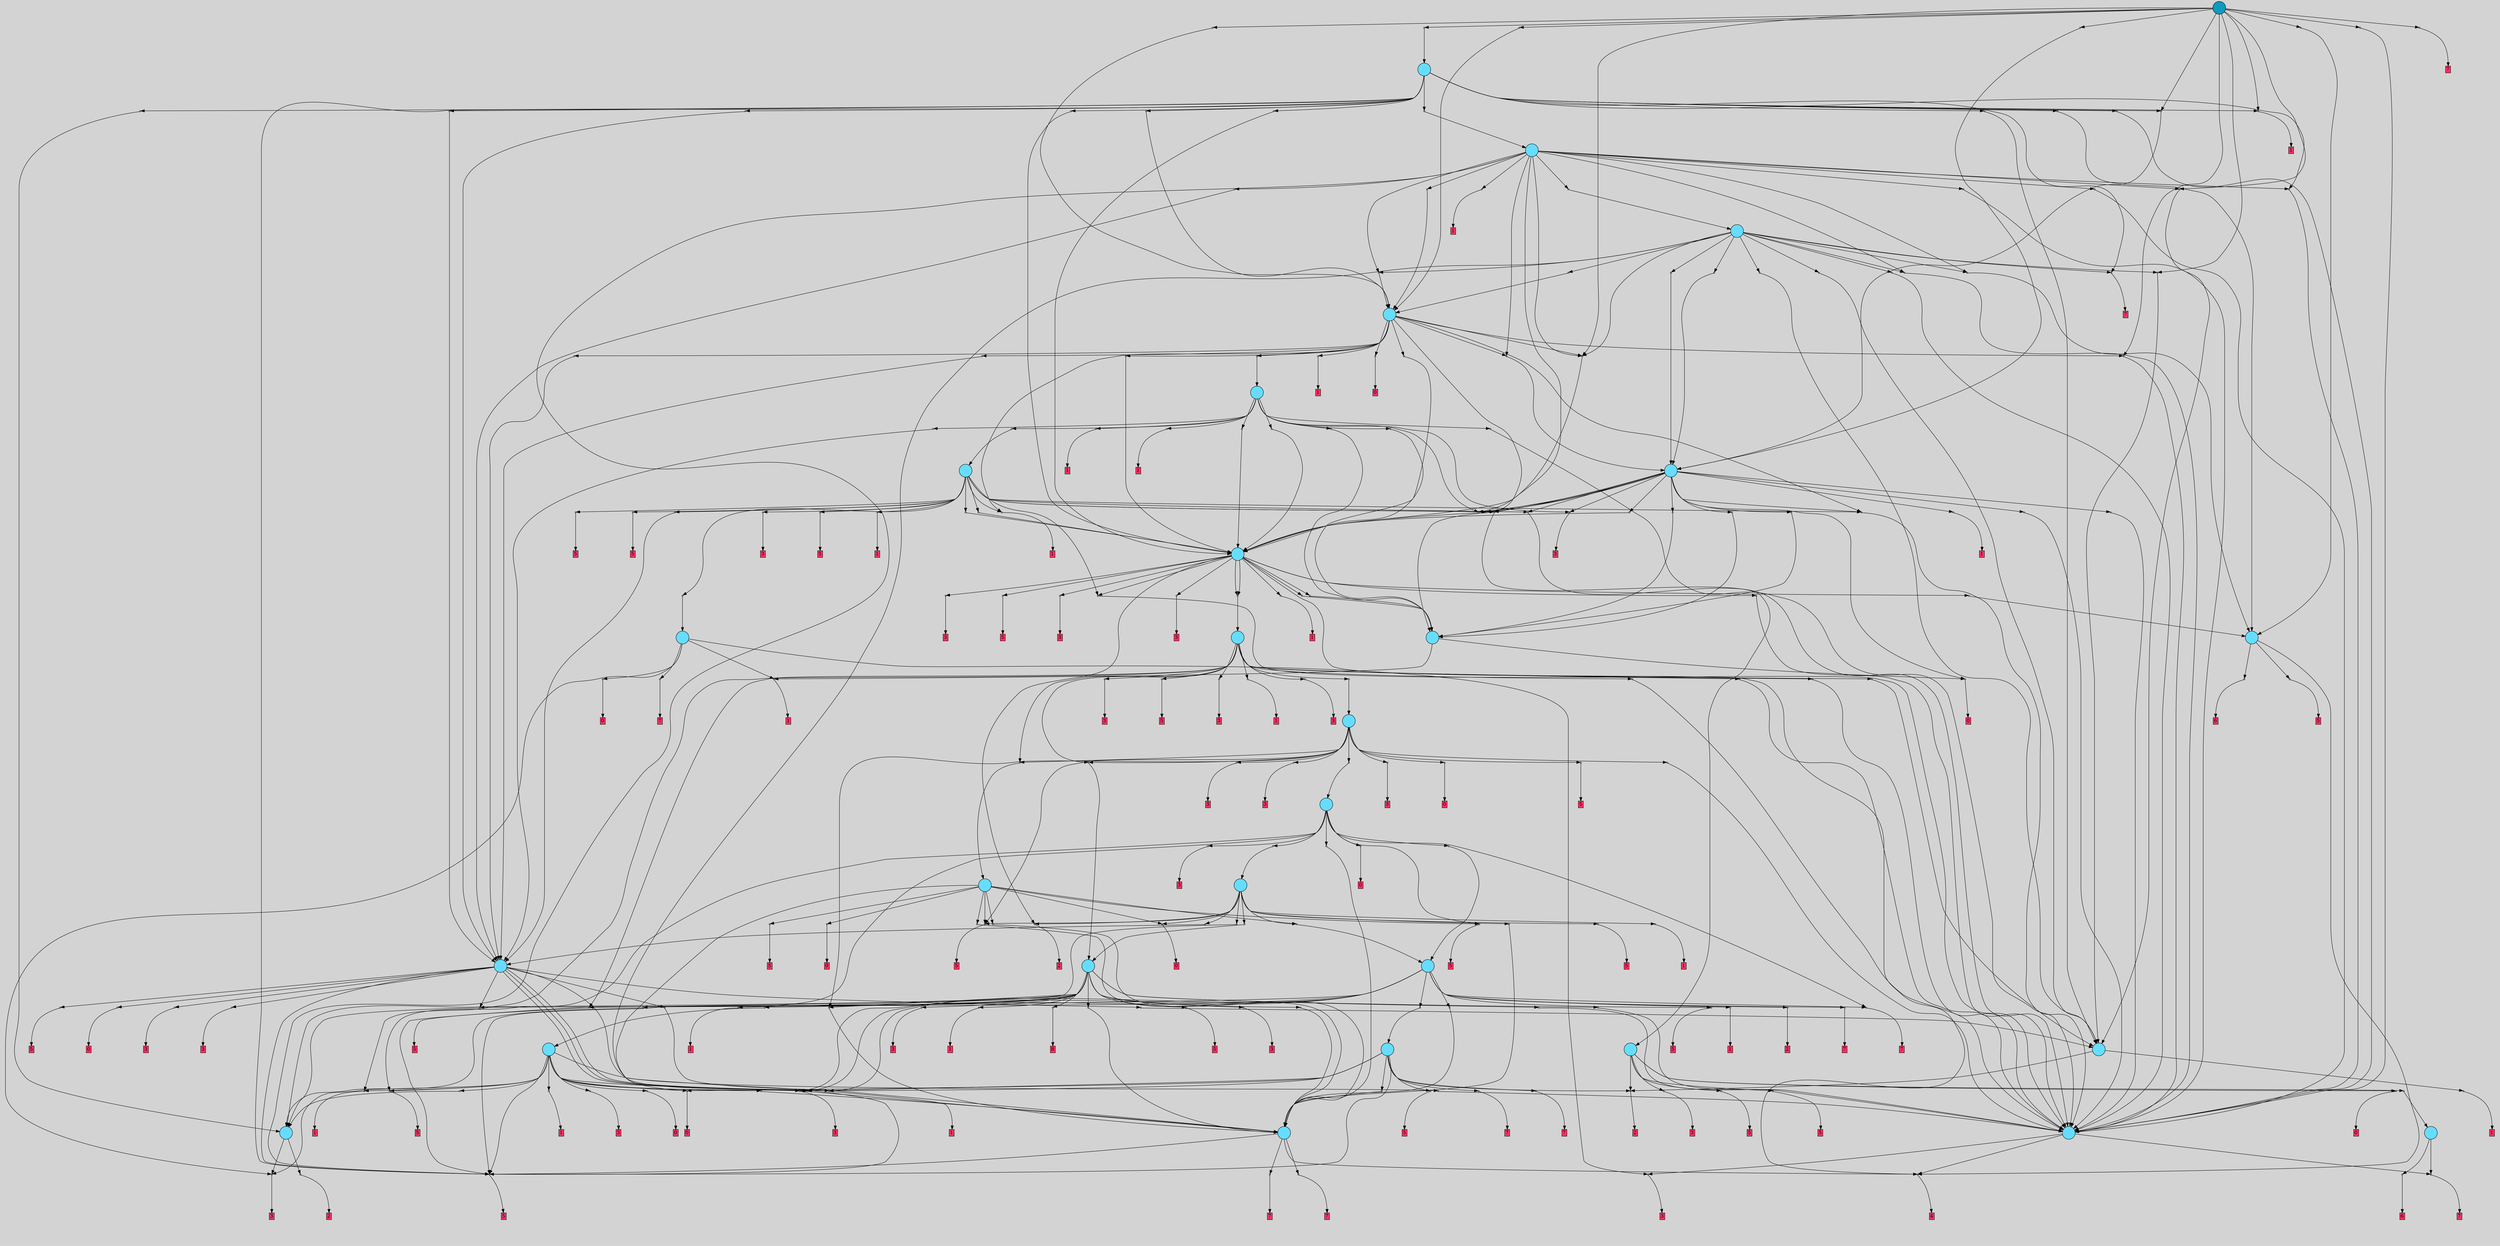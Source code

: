 // File exported with GEGELATI v1.3.1
// On the 2024-03-30 20:15:42
// With the File::TPGGraphDotExporter
digraph{
	graph[pad = "0.212, 0.055" bgcolor = lightgray]
	node[shape=circle style = filled label = ""]
		T0 [fillcolor="#66ddff"]
		T1 [fillcolor="#66ddff"]
		T2 [fillcolor="#66ddff"]
		T3 [fillcolor="#66ddff"]
		T5 [fillcolor="#66ddff"]
		T6 [fillcolor="#66ddff"]
		T9 [fillcolor="#66ddff"]
		T27 [fillcolor="#66ddff"]
		T67 [fillcolor="#66ddff"]
		T189 [fillcolor="#66ddff"]
		T198 [fillcolor="#66ddff"]
		T227 [fillcolor="#66ddff"]
		T240 [fillcolor="#66ddff"]
		T370 [fillcolor="#66ddff"]
		T403 [fillcolor="#66ddff"]
		T407 [fillcolor="#66ddff"]
		T443 [fillcolor="#66ddff"]
		T560 [fillcolor="#66ddff"]
		T595 [fillcolor="#66ddff"]
		T809 [fillcolor="#66ddff"]
		T1038 [fillcolor="#66ddff"]
		T1147 [fillcolor="#66ddff"]
		T1151 [fillcolor="#66ddff"]
		T1209 [fillcolor="#66ddff"]
		T1402 [fillcolor="#66ddff"]
		T1446 [fillcolor="#66ddff"]
		T1531 [fillcolor="#66ddff"]
		T1653 [fillcolor="#1199bb"]
		P49056 [fillcolor="#cccccc" shape=point] //
		I49056 [shape=box style=invis label="2|6&2|0#2|6&#92;n5|2&2|7#0|2&#92;n2|1&4|3#4|7&#92;n0|1&3|5#4|7&#92;n4|3&3|4#3|7&#92;n"]
		P49056 -> I49056[style=invis]
		A22800 [fillcolor="#ff3366" shape=box margin=0.03 width=0 height=0 label="0"]
		T0 -> P49056 -> A22800
		P49057 [fillcolor="#cccccc" shape=point] //
		I49057 [shape=box style=invis label="2|2&4|4#0|0&#92;n1|2&4|1#4|3&#92;n8|4&0|7#2|5&#92;n2|5&4|1#1|4&#92;n1|1&3|3#3|4&#92;n2|0&2|4#0|3&#92;n5|3&0|0#0|2&#92;n5|0&4|1#3|0&#92;n6|7&2|0#1|1&#92;n4|3&2|7#2|5&#92;n"]
		P49057 -> I49057[style=invis]
		A22801 [fillcolor="#ff3366" shape=box margin=0.03 width=0 height=0 label="1"]
		T0 -> P49057 -> A22801
		P49058 [fillcolor="#cccccc" shape=point] //
		I49058 [shape=box style=invis label="6|3&1|4#2|0&#92;n5|6&0|1#3|7&#92;n2|2&0|0#0|0&#92;n5|4&0|3#1|1&#92;n5|2&2|5#3|4&#92;n5|4&4|0#0|1&#92;n1|2&1|3#1|5&#92;n8|4&3|0#0|0&#92;n4|6&2|6#3|2&#92;n0|2&2|6#4|4&#92;n"]
		P49058 -> I49058[style=invis]
		A22802 [fillcolor="#ff3366" shape=box margin=0.03 width=0 height=0 label="1"]
		T1 -> P49058 -> A22802
		P49059 [fillcolor="#cccccc" shape=point] //
		I49059 [shape=box style=invis label="3|3&0|3#2|3&#92;n0|6&2|4#1|6&#92;n8|3&3|1#3|7&#92;n5|4&2|7#4|1&#92;n2|6&2|0#1|2&#92;n5|1&1|4#1|1&#92;n5|2&4|2#0|4&#92;n"]
		P49059 -> I49059[style=invis]
		A22803 [fillcolor="#ff3366" shape=box margin=0.03 width=0 height=0 label="2"]
		T1 -> P49059 -> A22803
		P49060 [fillcolor="#cccccc" shape=point] //
		I49060 [shape=box style=invis label="7|5&1|1#4|7&#92;n1|3&0|0#4|5&#92;n0|6&4|5#4|4&#92;n7|5&2|0#4|0&#92;n2|1&0|2#3|7&#92;n2|0&2|1#4|7&#92;n"]
		P49060 -> I49060[style=invis]
		A22804 [fillcolor="#ff3366" shape=box margin=0.03 width=0 height=0 label="2"]
		T2 -> P49060 -> A22804
		P49061 [fillcolor="#cccccc" shape=point] //
		I49061 [shape=box style=invis label="8|5&1|1#2|4&#92;n3|6&3|2#0|3&#92;n5|0&0|7#1|1&#92;n3|1&4|2#3|4&#92;n3|2&2|3#0|6&#92;n2|6&3|7#3|5&#92;n8|1&3|5#1|4&#92;n"]
		P49061 -> I49061[style=invis]
		A22805 [fillcolor="#ff3366" shape=box margin=0.03 width=0 height=0 label="3"]
		T2 -> P49061 -> A22805
		P49062 [fillcolor="#cccccc" shape=point] //
		I49062 [shape=box style=invis label="1|7&0|1#0|1&#92;n6|3&1|3#0|5&#92;n"]
		P49062 -> I49062[style=invis]
		A22806 [fillcolor="#ff3366" shape=box margin=0.03 width=0 height=0 label="3"]
		T3 -> P49062 -> A22806
		P49063 [fillcolor="#cccccc" shape=point] //
		I49063 [shape=box style=invis label="5|4&2|5#4|0&#92;n0|7&3|5#4|3&#92;n1|5&3|3#2|4&#92;n8|1&1|6#1|5&#92;n6|4&4|2#2|4&#92;n6|4&2|4#1|3&#92;n8|4&1|7#2|7&#92;n6|1&3|7#3|5&#92;n1|0&4|4#3|5&#92;n6|3&2|4#0|3&#92;n"]
		P49063 -> I49063[style=invis]
		A22807 [fillcolor="#ff3366" shape=box margin=0.03 width=0 height=0 label="4"]
		T3 -> P49063 -> A22807
		P49064 [fillcolor="#cccccc" shape=point] //
		I49064 [shape=box style=invis label="3|6&1|3#4|0&#92;n7|7&1|7#1|2&#92;n8|3&0|1#2|3&#92;n4|7&3|1#1|4&#92;n1|3&0|5#0|5&#92;n3|3&1|6#2|6&#92;n7|5&3|7#0|5&#92;n"]
		P49064 -> I49064[style=invis]
		A22808 [fillcolor="#ff3366" shape=box margin=0.03 width=0 height=0 label="5"]
		T5 -> P49064 -> A22808
		P49065 [fillcolor="#cccccc" shape=point] //
		I49065 [shape=box style=invis label="1|4&2|6#0|7&#92;n3|0&1|0#2|6&#92;n2|5&4|5#4|2&#92;n5|3&4|3#4|4&#92;n8|2&2|0#2|6&#92;n"]
		P49065 -> I49065[style=invis]
		A22809 [fillcolor="#ff3366" shape=box margin=0.03 width=0 height=0 label="6"]
		T5 -> P49065 -> A22809
		P49066 [fillcolor="#cccccc" shape=point] //
		I49066 [shape=box style=invis label="4|7&1|1#1|7&#92;n1|1&0|6#2|1&#92;n7|1&4|2#4|1&#92;n1|3&3|7#1|5&#92;n3|6&0|0#1|0&#92;n4|6&2|7#3|5&#92;n"]
		P49066 -> I49066[style=invis]
		A22810 [fillcolor="#ff3366" shape=box margin=0.03 width=0 height=0 label="6"]
		T6 -> P49066 -> A22810
		P49067 [fillcolor="#cccccc" shape=point] //
		I49067 [shape=box style=invis label="5|1&3|1#1|2&#92;n2|5&2|7#2|3&#92;n5|4&3|6#1|6&#92;n5|5&1|0#2|2&#92;n6|1&4|3#2|1&#92;n8|0&2|0#2|4&#92;n"]
		P49067 -> I49067[style=invis]
		A22811 [fillcolor="#ff3366" shape=box margin=0.03 width=0 height=0 label="7"]
		T6 -> P49067 -> A22811
		T3 -> P49067
		T5 -> P49063
		P49068 [fillcolor="#cccccc" shape=point] //
		I49068 [shape=box style=invis label="2|6&2|0#1|6&#92;n5|2&2|7#0|2&#92;n1|4&1|1#4|7&#92;n2|1&4|3#4|7&#92;n0|1&3|5#4|7&#92;n4|3&3|4#3|7&#92;n"]
		P49068 -> I49068[style=invis]
		A22812 [fillcolor="#ff3366" shape=box margin=0.03 width=0 height=0 label="0"]
		T9 -> P49068 -> A22812
		T9 -> P49057
		P49069 [fillcolor="#cccccc" shape=point] //
		I49069 [shape=box style=invis label="7|7&4|1#3|5&#92;n7|4&3|3#2|0&#92;n4|2&3|4#1|1&#92;n4|2&0|3#0|1&#92;n2|7&3|7#0|4&#92;n0|5&0|3#2|2&#92;n0|2&0|1#0|7&#92;n4|5&3|5#1|0&#92;n5|7&3|4#2|2&#92;n"]
		P49069 -> I49069[style=invis]
		A22813 [fillcolor="#ff3366" shape=box margin=0.03 width=0 height=0 label="7"]
		T9 -> P49069 -> A22813
		T9 -> P49062
		T9 -> P49061
		T27 -> P49059
		P49070 [fillcolor="#cccccc" shape=point] //
		I49070 [shape=box style=invis label="8|0&3|7#0|5&#92;n6|4&0|7#1|5&#92;n"]
		P49070 -> I49070[style=invis]
		A22814 [fillcolor="#ff3366" shape=box margin=0.03 width=0 height=0 label="3"]
		T27 -> P49070 -> A22814
		P49071 [fillcolor="#cccccc" shape=point] //
		I49071 [shape=box style=invis label="6|2&0|1#3|7&#92;n7|7&4|2#2|5&#92;n0|4&4|1#2|3&#92;n3|6&2|6#4|7&#92;n4|3&1|7#3|2&#92;n3|6&1|6#3|1&#92;n4|4&4|5#2|2&#92;n6|2&2|3#3|3&#92;n2|6&3|7#0|0&#92;n"]
		P49071 -> I49071[style=invis]
		A22815 [fillcolor="#ff3366" shape=box margin=0.03 width=0 height=0 label="5"]
		T27 -> P49071 -> A22815
		P49072 [fillcolor="#cccccc" shape=point] //
		I49072 [shape=box style=invis label="3|6&1|6#3|1&#92;n7|7&4|2#2|5&#92;n0|4&4|1#2|3&#92;n3|6&2|6#4|7&#92;n4|3&1|7#3|2&#92;n7|0&1|6#1|0&#92;n6|4&4|5#2|2&#92;n6|2&2|3#3|3&#92;n2|6&3|7#0|0&#92;n"]
		P49072 -> I49072[style=invis]
		A22816 [fillcolor="#ff3366" shape=box margin=0.03 width=0 height=0 label="5"]
		T27 -> P49072 -> A22816
		P49073 [fillcolor="#cccccc" shape=point] //
		I49073 [shape=box style=invis label="2|6&2|0#3|6&#92;n4|4&4|2#3|2&#92;n2|1&4|3#4|7&#92;n3|0&4|5#1|5&#92;n0|5&2|4#3|2&#92;n1|3&2|4#3|6&#92;n4|3&3|4#3|2&#92;n"]
		P49073 -> I49073[style=invis]
		A22817 [fillcolor="#ff3366" shape=box margin=0.03 width=0 height=0 label="0"]
		T27 -> P49073 -> A22817
		P49074 [fillcolor="#cccccc" shape=point] //
		I49074 [shape=box style=invis label="4|4&2|0#4|0&#92;n7|0&3|7#0|1&#92;n"]
		P49074 -> I49074[style=invis]
		T27 -> P49074 -> T6
		T67 -> P49063
		P49075 [fillcolor="#cccccc" shape=point] //
		I49075 [shape=box style=invis label="1|7&4|1#3|5&#92;n4|2&3|4#1|1&#92;n0|2&0|1#0|7&#92;n2|7&3|7#0|4&#92;n4|2&0|3#0|1&#92;n5|0&3|4#2|6&#92;n2|3&0|1#2|7&#92;n4|5&3|5#1|0&#92;n0|5&0|3#2|2&#92;n"]
		P49075 -> I49075[style=invis]
		A22818 [fillcolor="#ff3366" shape=box margin=0.03 width=0 height=0 label="7"]
		T67 -> P49075 -> A22818
		P49076 [fillcolor="#cccccc" shape=point] //
		I49076 [shape=box style=invis label="6|2&0|1#3|7&#92;n7|7&4|2#2|5&#92;n0|4&4|1#2|3&#92;n4|3&1|7#3|2&#92;n3|6&4|6#4|7&#92;n3|6&1|6#3|1&#92;n8|0&3|2#3|7&#92;n4|4&4|5#2|2&#92;n6|2&2|3#3|3&#92;n2|6&3|7#0|0&#92;n"]
		P49076 -> I49076[style=invis]
		A22819 [fillcolor="#ff3366" shape=box margin=0.03 width=0 height=0 label="5"]
		T67 -> P49076 -> A22819
		P49077 [fillcolor="#cccccc" shape=point] //
		I49077 [shape=box style=invis label="7|2&2|5#0|1&#92;n7|4&3|3#2|0&#92;n2|0&3|7#2|5&#92;n4|2&3|4#1|1&#92;n1|7&2|6#4|5&#92;n3|5&3|3#0|0&#92;n4|2&0|3#0|1&#92;n5|7&2|4#2|2&#92;n"]
		P49077 -> I49077[style=invis]
		A22820 [fillcolor="#ff3366" shape=box margin=0.03 width=0 height=0 label="7"]
		T67 -> P49077 -> A22820
		P49078 [fillcolor="#cccccc" shape=point] //
		I49078 [shape=box style=invis label="5|5&1|0#2|2&#92;n6|1&4|3#1|1&#92;n0|4&4|4#4|3&#92;n2|5&2|2#2|3&#92;n8|0&4|0#2|4&#92;n"]
		P49078 -> I49078[style=invis]
		T189 -> P49078 -> T67
		P49079 [fillcolor="#cccccc" shape=point] //
		I49079 [shape=box style=invis label="6|2&0|1#3|7&#92;n7|7&4|2#2|5&#92;n4|4&1|7#3|2&#92;n3|6&2|6#4|7&#92;n0|4&4|1#2|3&#92;n3|6&1|6#3|1&#92;n4|4&4|5#2|2&#92;n6|2&2|3#3|3&#92;n2|6&3|7#0|0&#92;n3|0&1|6#4|2&#92;n"]
		P49079 -> I49079[style=invis]
		A22821 [fillcolor="#ff3366" shape=box margin=0.03 width=0 height=0 label="5"]
		T189 -> P49079 -> A22821
		P49080 [fillcolor="#cccccc" shape=point] //
		I49080 [shape=box style=invis label="2|5&1|1#3|0&#92;n2|7&1|7#1|6&#92;n5|0&4|1#3|0&#92;n3|1&3|3#3|2&#92;n1|3&1|4#2|2&#92;n7|0&4|7#1|6&#92;n1|1&0|2#2|5&#92;n8|1&4|3#2|1&#92;n2|0&2|4#0|3&#92;n4|0&0|5#4|2&#92;n"]
		P49080 -> I49080[style=invis]
		A22822 [fillcolor="#ff3366" shape=box margin=0.03 width=0 height=0 label="1"]
		T189 -> P49080 -> A22822
		T189 -> P49076
		P49081 [fillcolor="#cccccc" shape=point] //
		I49081 [shape=box style=invis label="4|3&1|6#4|4&#92;n6|3&4|4#1|3&#92;n2|1&3|6#3|0&#92;n1|4&2|6#4|1&#92;n2|0&1|1#4|5&#92;n6|2&3|7#1|5&#92;n3|5&3|2#0|5&#92;n"]
		P49081 -> I49081[style=invis]
		A22823 [fillcolor="#ff3366" shape=box margin=0.03 width=0 height=0 label="7"]
		T189 -> P49081 -> A22823
		P49082 [fillcolor="#cccccc" shape=point] //
		I49082 [shape=box style=invis label="2|6&2|0#2|6&#92;n4|3&3|4#3|7&#92;n8|0&3|3#0|2&#92;n2|1&4|3#4|7&#92;n0|1&3|5#4|7&#92;n5|2&2|3#0|2&#92;n"]
		P49082 -> I49082[style=invis]
		A22824 [fillcolor="#ff3366" shape=box margin=0.03 width=0 height=0 label="0"]
		T189 -> P49082 -> A22824
		P49083 [fillcolor="#cccccc" shape=point] //
		I49083 [shape=box style=invis label="0|2&0|1#2|5&#92;n7|6&4|1#3|4&#92;n2|3&4|7#2|1&#92;n2|3&3|5#1|4&#92;n4|2&0|3#0|4&#92;n6|4&1|0#0|3&#92;n0|1&1|2#2|2&#92;n1|6&4|4#3|5&#92;n6|4&4|2#3|6&#92;n4|0&3|1#2|3&#92;n"]
		P49083 -> I49083[style=invis]
		A22825 [fillcolor="#ff3366" shape=box margin=0.03 width=0 height=0 label="7"]
		T189 -> P49083 -> A22825
		P49084 [fillcolor="#cccccc" shape=point] //
		I49084 [shape=box style=invis label="0|2&4|4#4|3&#92;n5|5&1|0#2|2&#92;n6|1&4|3#1|1&#92;n0|2&2|3#3|4&#92;n2|5&2|2#2|3&#92;n8|0&4|0#2|4&#92;n"]
		P49084 -> I49084[style=invis]
		T189 -> P49084 -> T67
		T189 -> P49059
		P49085 [fillcolor="#cccccc" shape=point] //
		I49085 [shape=box style=invis label="4|0&1|7#3|0&#92;n3|6&2|6#4|6&#92;n7|7&4|2#2|5&#92;n0|4&4|1#2|3&#92;n3|6&1|6#1|1&#92;n2|6&3|7#0|0&#92;n"]
		P49085 -> I49085[style=invis]
		A22826 [fillcolor="#ff3366" shape=box margin=0.03 width=0 height=0 label="5"]
		T198 -> P49085 -> A22826
		T198 -> P49080
		T198 -> P49076
		P49086 [fillcolor="#cccccc" shape=point] //
		I49086 [shape=box style=invis label="7|7&3|5#3|7&#92;n3|3&4|2#2|2&#92;n3|0&0|0#1|0&#92;n8|0&4|0#2|1&#92;n6|1&4|3#1|1&#92;n"]
		P49086 -> I49086[style=invis]
		T198 -> P49086 -> T2
		P49087 [fillcolor="#cccccc" shape=point] //
		I49087 [shape=box style=invis label="8|4&0|0#3|5&#92;n1|2&4|1#4|3&#92;n2|0&2|4#4|3&#92;n6|2&4|2#3|5&#92;n2|5&4|1#1|4&#92;n2|2&1|4#0|0&#92;n6|3&2|5#3|3&#92;n6|7&2|0#1|1&#92;n5|3&0|0#0|2&#92;n"]
		P49087 -> I49087[style=invis]
		A22827 [fillcolor="#ff3366" shape=box margin=0.03 width=0 height=0 label="1"]
		T198 -> P49087 -> A22827
		T198 -> P49078
		P49088 [fillcolor="#cccccc" shape=point] //
		I49088 [shape=box style=invis label="1|7&4|1#0|1&#92;n1|4&1|1#4|2&#92;n3|0&2|1#4|2&#92;n"]
		P49088 -> I49088[style=invis]
		A22828 [fillcolor="#ff3366" shape=box margin=0.03 width=0 height=0 label="3"]
		T198 -> P49088 -> A22828
		P49089 [fillcolor="#cccccc" shape=point] //
		I49089 [shape=box style=invis label="7|2&2|5#0|1&#92;n7|4&3|3#2|0&#92;n5|7&2|4#2|3&#92;n7|7&2|6#4|5&#92;n3|5&3|3#0|0&#92;n2|0&3|7#2|5&#92;n2|7&2|4#0|2&#92;n4|2&0|3#0|1&#92;n"]
		P49089 -> I49089[style=invis]
		A22829 [fillcolor="#ff3366" shape=box margin=0.03 width=0 height=0 label="7"]
		T198 -> P49089 -> A22829
		P49090 [fillcolor="#cccccc" shape=point] //
		I49090 [shape=box style=invis label="0|1&2|2#4|4&#92;n1|4&0|1#3|5&#92;n8|0&2|4#0|3&#92;n4|6&1|1#4|7&#92;n6|6&1|7#0|2&#92;n7|6&4|1#1|6&#92;n6|6&4|1#0|5&#92;n"]
		P49090 -> I49090[style=invis]
		A22830 [fillcolor="#ff3366" shape=box margin=0.03 width=0 height=0 label="2"]
		T198 -> P49090 -> A22830
		P49091 [fillcolor="#cccccc" shape=point] //
		I49091 [shape=box style=invis label="4|3&1|6#4|4&#92;n6|3&4|4#1|6&#92;n3|5&3|2#0|5&#92;n0|4&0|7#2|7&#92;n2|0&1|1#4|5&#92;n6|2&3|7#1|5&#92;n2|1&3|6#3|0&#92;n"]
		P49091 -> I49091[style=invis]
		A22831 [fillcolor="#ff3366" shape=box margin=0.03 width=0 height=0 label="7"]
		T198 -> P49091 -> A22831
		P49092 [fillcolor="#cccccc" shape=point] //
		I49092 [shape=box style=invis label="5|2&1|6#4|4&#92;n8|0&4|0#2|4&#92;n0|4&4|4#4|3&#92;n2|5&2|2#2|3&#92;n6|1&4|7#1|1&#92;n"]
		P49092 -> I49092[style=invis]
		T198 -> P49092 -> T67
		P49093 [fillcolor="#cccccc" shape=point] //
		I49093 [shape=box style=invis label="2|4&2|2#2|3&#92;n5|5&2|0#2|2&#92;n6|1&4|3#1|1&#92;n8|0&4|0#2|4&#92;n"]
		P49093 -> I49093[style=invis]
		T198 -> P49093 -> T189
		P49094 [fillcolor="#cccccc" shape=point] //
		I49094 [shape=box style=invis label="0|4&4|1#2|3&#92;n7|7&4|2#2|5&#92;n6|2&2|3#3|3&#92;n6|2&0|1#3|7&#92;n4|0&2|0#0|2&#92;n6|6&3|7#0|3&#92;n3|6&2|4#4|7&#92;n4|3&1|7#3|2&#92;n4|4&4|5#1|2&#92;n"]
		P49094 -> I49094[style=invis]
		A22832 [fillcolor="#ff3366" shape=box margin=0.03 width=0 height=0 label="5"]
		T227 -> P49094 -> A22832
		P49095 [fillcolor="#cccccc" shape=point] //
		I49095 [shape=box style=invis label="2|5&1|1#3|0&#92;n2|7&1|7#1|6&#92;n5|0&4|1#3|0&#92;n1|1&0|2#2|5&#92;n1|3&1|4#2|2&#92;n4|6&2|7#3|3&#92;n7|0&2|7#1|6&#92;n3|1&3|3#3|2&#92;n8|1&4|3#2|1&#92;n2|0&2|4#0|3&#92;n"]
		P49095 -> I49095[style=invis]
		A22833 [fillcolor="#ff3366" shape=box margin=0.03 width=0 height=0 label="1"]
		T227 -> P49095 -> A22833
		T227 -> P49082
		T227 -> P49076
		P49096 [fillcolor="#cccccc" shape=point] //
		I49096 [shape=box style=invis label="6|1&4|3#1|1&#92;n3|3&4|2#2|2&#92;n3|0&0|0#1|0&#92;n3|5&1|5#1|7&#92;n8|0&4|0#2|1&#92;n7|7&1|5#3|7&#92;n"]
		P49096 -> I49096[style=invis]
		T227 -> P49096 -> T2
		T227 -> P49078
		P49097 [fillcolor="#cccccc" shape=point] //
		I49097 [shape=box style=invis label="2|2&1|4#0|0&#92;n1|2&4|1#4|3&#92;n8|4&0|7#2|5&#92;n2|0&2|4#0|3&#92;n1|1&3|3#3|4&#92;n2|5&4|1#1|4&#92;n5|3&0|0#0|2&#92;n5|0&4|1#3|0&#92;n6|7&2|0#1|1&#92;n4|3&2|7#2|5&#92;n"]
		P49097 -> I49097[style=invis]
		A22834 [fillcolor="#ff3366" shape=box margin=0.03 width=0 height=0 label="1"]
		T227 -> P49097 -> A22834
		P49098 [fillcolor="#cccccc" shape=point] //
		I49098 [shape=box style=invis label="6|3&1|3#0|7&#92;n7|0&2|0#1|0&#92;n1|7&0|1#0|6&#92;n"]
		P49098 -> I49098[style=invis]
		A22835 [fillcolor="#ff3366" shape=box margin=0.03 width=0 height=0 label="3"]
		T227 -> P49098 -> A22835
		T227 -> P49088
		P49099 [fillcolor="#cccccc" shape=point] //
		I49099 [shape=box style=invis label="5|2&3|5#3|7&#92;n3|0&3|3#0|7&#92;n3|2&1|0#3|7&#92;n1|3&2|3#1|3&#92;n4|2&4|5#1|4&#92;n"]
		P49099 -> I49099[style=invis]
		A22836 [fillcolor="#ff3366" shape=box margin=0.03 width=0 height=0 label="0"]
		T227 -> P49099 -> A22836
		P49100 [fillcolor="#cccccc" shape=point] //
		I49100 [shape=box style=invis label="2|3&4|5#2|5&#92;n6|1&4|3#1|1&#92;n8|0&4|0#2|4&#92;n2|5&2|2#2|3&#92;n0|4&4|4#4|3&#92;n"]
		P49100 -> I49100[style=invis]
		T227 -> P49100 -> T67
		P49101 [fillcolor="#cccccc" shape=point] //
		I49101 [shape=box style=invis label="4|6&0|4#1|6&#92;n6|1&4|7#0|2&#92;n7|0&1|4#2|6&#92;n"]
		P49101 -> I49101[style=invis]
		T227 -> P49101 -> T3
		T227 -> P49061
		P49102 [fillcolor="#cccccc" shape=point] //
		I49102 [shape=box style=invis label="3|1&3|7#2|6&#92;n0|6&0|5#4|7&#92;n6|0&3|4#4|6&#92;n"]
		P49102 -> I49102[style=invis]
		A22837 [fillcolor="#ff3366" shape=box margin=0.03 width=0 height=0 label="5"]
		T240 -> P49102 -> A22837
		T240 -> P49080
		P49103 [fillcolor="#cccccc" shape=point] //
		I49103 [shape=box style=invis label="3|1&3|5#1|1&#92;n0|1&3|5#4|7&#92;n4|1&3|4#3|7&#92;n3|0&3|3#0|2&#92;n5|2&2|3#0|2&#92;n"]
		P49103 -> I49103[style=invis]
		A22838 [fillcolor="#ff3366" shape=box margin=0.03 width=0 height=0 label="0"]
		T240 -> P49103 -> A22838
		T240 -> P49076
		T240 -> P49086
		T240 -> P49078
		P49104 [fillcolor="#cccccc" shape=point] //
		I49104 [shape=box style=invis label="7|3&4|2#0|5&#92;n8|3&4|0#2|4&#92;n7|4&1|5#1|7&#92;n1|1&3|5#0|1&#92;n7|0&1|0#1|5&#92;n"]
		P49104 -> I49104[style=invis]
		T240 -> P49104 -> T67
		T240 -> P49078
		P49105 [fillcolor="#cccccc" shape=point] //
		I49105 [shape=box style=invis label="1|5&3|2#0|6&#92;n3|2&3|5#3|4&#92;n8|0&3|7#1|5&#92;n"]
		P49105 -> I49105[style=invis]
		A22839 [fillcolor="#ff3366" shape=box margin=0.03 width=0 height=0 label="3"]
		T240 -> P49105 -> A22839
		P49106 [fillcolor="#cccccc" shape=point] //
		I49106 [shape=box style=invis label="4|5&4|5#2|5&#92;n7|3&3|7#0|3&#92;n8|0&3|7#0|6&#92;n2|1&0|0#0|4&#92;n1|5&2|4#3|0&#92;n4|4&4|6#0|1&#92;n"]
		P49106 -> I49106[style=invis]
		A22840 [fillcolor="#ff3366" shape=box margin=0.03 width=0 height=0 label="3"]
		T240 -> P49106 -> A22840
		P49107 [fillcolor="#cccccc" shape=point] //
		I49107 [shape=box style=invis label="0|7&3|3#4|3&#92;n0|2&2|7#0|1&#92;n6|3&2|7#0|3&#92;n6|4&2|4#1|3&#92;n7|1&4|7#2|0&#92;n8|6&1|7#3|4&#92;n0|4&0|3#4|7&#92;n8|1&1|3#1|5&#92;n1|0&1|4#3|5&#92;n"]
		P49107 -> I49107[style=invis]
		T240 -> P49107 -> T1
		T240 -> P49078
		P49108 [fillcolor="#cccccc" shape=point] //
		I49108 [shape=box style=invis label="2|3&3|2#4|2&#92;n8|7&2|6#2|7&#92;n1|7&3|2#1|3&#92;n5|6&4|4#0|2&#92;n4|0&0|6#2|5&#92;n3|6&3|2#0|0&#92;n0|3&1|3#3|6&#92;n0|2&0|4#1|7&#92;n8|3&2|3#0|6&#92;n5|1&2|1#2|5&#92;n"]
		P49108 -> I49108[style=invis]
		T370 -> P49108 -> T67
		P49109 [fillcolor="#cccccc" shape=point] //
		I49109 [shape=box style=invis label="6|2&3|3#2|3&#92;n0|0&4|5#0|7&#92;n2|4&3|4#2|7&#92;n"]
		P49109 -> I49109[style=invis]
		T370 -> P49109 -> T67
		P49110 [fillcolor="#cccccc" shape=point] //
		I49110 [shape=box style=invis label="6|2&0|1#3|7&#92;n4|7&1|5#3|2&#92;n0|1&4|1#4|2&#92;n3|7&1|6#3|4&#92;n6|4&4|5#2|3&#92;n7|0&1|0#3|3&#92;n8|2&2|3#3|3&#92;n1|4&2|7#3|3&#92;n"]
		P49110 -> I49110[style=invis]
		A22841 [fillcolor="#ff3366" shape=box margin=0.03 width=0 height=0 label="5"]
		T370 -> P49110 -> A22841
		P49111 [fillcolor="#cccccc" shape=point] //
		I49111 [shape=box style=invis label="0|2&0|6#4|2&#92;n6|4&1|7#3|4&#92;n7|0&2|6#2|1&#92;n"]
		P49111 -> I49111[style=invis]
		A22842 [fillcolor="#ff3366" shape=box margin=0.03 width=0 height=0 label="8"]
		T370 -> P49111 -> A22842
		P49112 [fillcolor="#cccccc" shape=point] //
		I49112 [shape=box style=invis label="2|5&1|1#3|0&#92;n1|1&0|1#2|5&#92;n2|0&2|4#0|3&#92;n8|1&3|3#2|1&#92;n0|1&3|0#2|1&#92;n4|0&0|5#4|2&#92;n7|0&4|7#1|6&#92;n1|3&1|4#1|2&#92;n3|1&3|3#3|2&#92;n"]
		P49112 -> I49112[style=invis]
		A22843 [fillcolor="#ff3366" shape=box margin=0.03 width=0 height=0 label="1"]
		T370 -> P49112 -> A22843
		P49113 [fillcolor="#cccccc" shape=point] //
		I49113 [shape=box style=invis label="2|3&2|2#0|4&#92;n8|3&4|0#1|0&#92;n3|0&3|5#3|7&#92;n8|3&4|0#0|3&#92;n8|5&4|7#1|5&#92;n"]
		P49113 -> I49113[style=invis]
		T370 -> P49113 -> T3
		P49114 [fillcolor="#cccccc" shape=point] //
		I49114 [shape=box style=invis label="4|3&0|1#4|4&#92;n2|5&2|2#1|3&#92;n8|1&2|3#3|6&#92;n8|0&4|0#2|4&#92;n6|1&4|3#1|1&#92;n0|4&4|4#1|3&#92;n"]
		P49114 -> I49114[style=invis]
		T370 -> P49114 -> T227
		T370 -> P49076
		P49115 [fillcolor="#cccccc" shape=point] //
		I49115 [shape=box style=invis label="7|5&4|1#0|2&#92;n0|0&4|0#2|1&#92;n8|7&2|0#3|5&#92;n7|4&3|3#1|0&#92;n7|4&3|3#0|0&#92;n3|1&0|4#4|5&#92;n6|4&4|2#4|3&#92;n6|2&0|7#1|7&#92;n"]
		P49115 -> I49115[style=invis]
		A22844 [fillcolor="#ff3366" shape=box margin=0.03 width=0 height=0 label="5"]
		T370 -> P49115 -> A22844
		P49116 [fillcolor="#cccccc" shape=point] //
		I49116 [shape=box style=invis label="7|3&4|2#0|5&#92;n1|1&3|5#2|1&#92;n7|5&4|7#1|6&#92;n7|0&4|0#1|5&#92;n8|3&4|0#0|4&#92;n"]
		P49116 -> I49116[style=invis]
		T370 -> P49116 -> T3
		P49117 [fillcolor="#cccccc" shape=point] //
		I49117 [shape=box style=invis label="3|2&3|4#4|1&#92;n6|0&1|5#1|2&#92;n3|7&3|0#2|1&#92;n1|5&0|2#0|6&#92;n7|7&1|6#1|4&#92;n5|6&3|7#2|6&#92;n7|5&2|5#4|7&#92;n3|3&4|2#2|2&#92;n5|4&2|0#2|0&#92;n"]
		P49117 -> I49117[style=invis]
		T370 -> P49117 -> T2
		P49118 [fillcolor="#cccccc" shape=point] //
		I49118 [shape=box style=invis label="7|6&3|7#0|3&#92;n2|7&0|0#0|4&#92;n6|5&3|6#1|5&#92;n4|5&4|6#0|1&#92;n3|1&3|6#2|5&#92;n4|0&3|7#0|6&#92;n"]
		P49118 -> I49118[style=invis]
		A22845 [fillcolor="#ff3366" shape=box margin=0.03 width=0 height=0 label="3"]
		T370 -> P49118 -> A22845
		P49119 [fillcolor="#cccccc" shape=point] //
		I49119 [shape=box style=invis label="1|4&4|1#4|2&#92;n2|4&2|2#0|4&#92;n3|0&2|1#4|2&#92;n"]
		P49119 -> I49119[style=invis]
		A22846 [fillcolor="#ff3366" shape=box margin=0.03 width=0 height=0 label="3"]
		T370 -> P49119 -> A22846
		P49120 [fillcolor="#cccccc" shape=point] //
		I49120 [shape=box style=invis label="2|5&1|1#3|0&#92;n0|1&3|0#2|1&#92;n2|0&2|4#0|3&#92;n8|1&3|3#2|1&#92;n1|1&0|1#2|5&#92;n4|0&0|5#4|2&#92;n7|0&4|7#1|6&#92;n3|1&2|3#3|2&#92;n"]
		P49120 -> I49120[style=invis]
		A22847 [fillcolor="#ff3366" shape=box margin=0.03 width=0 height=0 label="1"]
		T370 -> P49120 -> A22847
		P49121 [fillcolor="#cccccc" shape=point] //
		I49121 [shape=box style=invis label="8|3&2|3#0|6&#92;n8|7&2|6#2|7&#92;n1|3&3|2#1|3&#92;n5|6&4|4#0|2&#92;n4|0&0|6#2|5&#92;n3|6&3|2#0|0&#92;n0|3&1|3#3|6&#92;n0|2&0|4#1|7&#92;n2|3&3|2#4|2&#92;n5|1&2|1#2|5&#92;n"]
		P49121 -> I49121[style=invis]
		T370 -> P49121 -> T67
		P49122 [fillcolor="#cccccc" shape=point] //
		I49122 [shape=box style=invis label="8|2&2|3#3|3&#92;n7|0&1|0#3|3&#92;n8|1&4|1#4|2&#92;n3|7&1|6#3|4&#92;n0|4&3|6#4|6&#92;n6|4&4|2#2|3&#92;n6|5&0|1#3|7&#92;n4|7&1|5#3|2&#92;n"]
		P49122 -> I49122[style=invis]
		A22848 [fillcolor="#ff3366" shape=box margin=0.03 width=0 height=0 label="5"]
		T403 -> P49122 -> A22848
		P49123 [fillcolor="#cccccc" shape=point] //
		I49123 [shape=box style=invis label="7|3&3|0#2|6&#92;n1|7&3|1#1|0&#92;n2|4&4|6#2|5&#92;n7|5&2|0#3|5&#92;n7|1&1|7#3|3&#92;n1|7&2|7#2|2&#92;n8|0&0|4#4|0&#92;n"]
		P49123 -> I49123[style=invis]
		T403 -> P49123 -> T198
		P49124 [fillcolor="#cccccc" shape=point] //
		I49124 [shape=box style=invis label="2|6&3|7#0|0&#92;n7|7&4|2#2|5&#92;n6|2&2|3#3|2&#92;n6|4&3|5#2|2&#92;n3|0&4|3#3|4&#92;n1|4&2|4#3|5&#92;n3|3&2|1#0|3&#92;n7|7&0|0#1|7&#92;n2|6&4|0#0|1&#92;n3|6&1|6#4|1&#92;n"]
		P49124 -> I49124[style=invis]
		A22849 [fillcolor="#ff3366" shape=box margin=0.03 width=0 height=0 label="5"]
		T403 -> P49124 -> A22849
		P49125 [fillcolor="#cccccc" shape=point] //
		I49125 [shape=box style=invis label="5|2&3|5#3|7&#92;n3|0&3|3#0|7&#92;n1|3&2|3#0|3&#92;n3|2&1|0#3|7&#92;n4|2&4|5#1|4&#92;n"]
		P49125 -> I49125[style=invis]
		A22850 [fillcolor="#ff3366" shape=box margin=0.03 width=0 height=0 label="0"]
		T403 -> P49125 -> A22850
		P49126 [fillcolor="#cccccc" shape=point] //
		I49126 [shape=box style=invis label="0|5&2|7#1|0&#92;n2|3&4|5#1|2&#92;n8|0&2|4#3|3&#92;n6|1&4|3#1|1&#92;n2|2&2|4#4|3&#92;n2|5&3|1#1|1&#92;n8|0&0|0#2|4&#92;n"]
		P49126 -> I49126[style=invis]
		T403 -> P49126 -> T67
		T403 -> P49082
		P49127 [fillcolor="#cccccc" shape=point] //
		I49127 [shape=box style=invis label="6|4&0|7#2|2&#92;n7|5&1|4#4|5&#92;n4|0&3|3#0|2&#92;n1|4&0|6#0|4&#92;n0|1&3|5#4|7&#92;n5|3&2|1#0|7&#92;n2|1&4|3#4|7&#92;n"]
		P49127 -> I49127[style=invis]
		A22851 [fillcolor="#ff3366" shape=box margin=0.03 width=0 height=0 label="0"]
		T403 -> P49127 -> A22851
		P49128 [fillcolor="#cccccc" shape=point] //
		I49128 [shape=box style=invis label="6|2&0|1#3|7&#92;n3|6&1|6#3|4&#92;n0|4&4|1#2|3&#92;n7|7&4|2#2|5&#92;n7|0&2|1#3|2&#92;n4|3&1|7#3|2&#92;n3|6&2|1#4|7&#92;n8|2&2|3#3|3&#92;n"]
		P49128 -> I49128[style=invis]
		A22852 [fillcolor="#ff3366" shape=box margin=0.03 width=0 height=0 label="5"]
		T403 -> P49128 -> A22852
		P49129 [fillcolor="#cccccc" shape=point] //
		I49129 [shape=box style=invis label="2|4&4|4#2|7&#92;n0|0&4|5#0|7&#92;n"]
		P49129 -> I49129[style=invis]
		T403 -> P49129 -> T67
		P49130 [fillcolor="#cccccc" shape=point] //
		I49130 [shape=box style=invis label="7|6&2|5#1|6&#92;n2|1&4|5#2|0&#92;n6|3&0|4#3|2&#92;n6|4&3|3#3|5&#92;n0|0&4|4#0|6&#92;n"]
		P49130 -> I49130[style=invis]
		A22853 [fillcolor="#ff3366" shape=box margin=0.03 width=0 height=0 label="2"]
		T407 -> P49130 -> A22853
		P49131 [fillcolor="#cccccc" shape=point] //
		I49131 [shape=box style=invis label="8|2&2|3#3|3&#92;n7|0&1|0#3|3&#92;n0|1&4|1#4|2&#92;n3|7&1|6#3|4&#92;n0|4&3|6#4|6&#92;n6|4&4|2#2|3&#92;n4|7&1|5#3|2&#92;n6|5&0|1#3|7&#92;n"]
		P49131 -> I49131[style=invis]
		A22854 [fillcolor="#ff3366" shape=box margin=0.03 width=0 height=0 label="5"]
		T407 -> P49131 -> A22854
		P49132 [fillcolor="#cccccc" shape=point] //
		I49132 [shape=box style=invis label="5|2&2|5#3|4&#92;n6|1&1|7#4|0&#92;n1|2&1|3#1|5&#92;n2|2&0|0#0|0&#92;n5|0&0|3#1|1&#92;n7|2&4|4#3|5&#92;n5|0&0|1#3|7&#92;n0|2&2|4#2|4&#92;n5|4&4|1#2|4&#92;n"]
		P49132 -> I49132[style=invis]
		A22855 [fillcolor="#ff3366" shape=box margin=0.03 width=0 height=0 label="1"]
		T407 -> P49132 -> A22855
		T407 -> P49123
		T407 -> P49125
		P49133 [fillcolor="#cccccc" shape=point] //
		I49133 [shape=box style=invis label="2|2&2|4#4|3&#92;n8|0&2|4#3|3&#92;n5|1&2|0#2|7&#92;n6|1&4|3#1|1&#92;n2|3&4|5#1|2&#92;n2|5&3|1#1|1&#92;n8|0&0|0#2|4&#92;n"]
		P49133 -> I49133[style=invis]
		T407 -> P49133 -> T67
		P49134 [fillcolor="#cccccc" shape=point] //
		I49134 [shape=box style=invis label="1|3&4|5#4|4&#92;n0|2&4|0#4|6&#92;n1|0&3|3#0|2&#92;n"]
		P49134 -> I49134[style=invis]
		T407 -> P49134 -> T370
		T407 -> P49128
		P49135 [fillcolor="#cccccc" shape=point] //
		I49135 [shape=box style=invis label="4|4&4|5#2|2&#92;n0|6&4|4#4|3&#92;n2|4&4|1#2|3&#92;n8|0&3|1#0|7&#92;n6|2&0|1#3|7&#92;n0|0&1|7#3|6&#92;n"]
		P49135 -> I49135[style=invis]
		T407 -> P49135 -> T2
		P49136 [fillcolor="#cccccc" shape=point] //
		I49136 [shape=box style=invis label="2|3&1|1#3|0&#92;n5|1&3|3#3|2&#92;n5|0&4|1#3|0&#92;n2|7&1|7#1|6&#92;n7|0&4|7#1|6&#92;n2|0&2|4#0|3&#92;n2|5&0|6#0|0&#92;n5|3&2|7#1|5&#92;n8|1&4|3#2|1&#92;n"]
		P49136 -> I49136[style=invis]
		T407 -> P49136 -> T240
		P49137 [fillcolor="#cccccc" shape=point] //
		I49137 [shape=box style=invis label="1|7&3|1#1|0&#92;n0|4&3|4#2|5&#92;n7|3&3|0#2|6&#92;n2|4&4|6#2|5&#92;n7|5&2|0#3|2&#92;n7|1&1|7#3|3&#92;n1|7&2|7#2|2&#92;n8|0&0|4#4|0&#92;n"]
		P49137 -> I49137[style=invis]
		T443 -> P49137 -> T198
		P49138 [fillcolor="#cccccc" shape=point] //
		I49138 [shape=box style=invis label="1|0&4|0#3|4&#92;n5|2&3|5#3|7&#92;n3|0&3|3#0|7&#92;n4|2&4|5#1|4&#92;n5|2&1|0#3|7&#92;n"]
		P49138 -> I49138[style=invis]
		T443 -> P49138 -> T407
		P49139 [fillcolor="#cccccc" shape=point] //
		I49139 [shape=box style=invis label="0|5&2|0#1|0&#92;n1|6&1|2#0|3&#92;n6|1&4|3#1|1&#92;n2|0&2|4#4|3&#92;n2|5&3|1#1|1&#92;n8|0&0|0#2|4&#92;n"]
		P49139 -> I49139[style=invis]
		T443 -> P49139 -> T67
		P49140 [fillcolor="#cccccc" shape=point] //
		I49140 [shape=box style=invis label="7|0&2|5#4|3&#92;n2|6&2|3#0|5&#92;n7|7&0|7#0|3&#92;n4|6&3|7#0|6&#92;n3|1&3|6#2|5&#92;n4|5&2|3#0|0&#92;n3|0&2|4#1|1&#92;n7|3&0|7#1|4&#92;n6|2&4|3#1|5&#92;n"]
		P49140 -> I49140[style=invis]
		A22856 [fillcolor="#ff3366" shape=box margin=0.03 width=0 height=0 label="3"]
		T443 -> P49140 -> A22856
		P49141 [fillcolor="#cccccc" shape=point] //
		I49141 [shape=box style=invis label="7|0&3|3#0|2&#92;n5|6&2|0#2|6&#92;n4|4&3|7#0|0&#92;n2|3&0|4#0|2&#92;n4|7&3|4#3|7&#92;n1|4&1|0#0|3&#92;n0|1&3|5#4|7&#92;n7|1&4|3#4|7&#92;n"]
		P49141 -> I49141[style=invis]
		A22857 [fillcolor="#ff3366" shape=box margin=0.03 width=0 height=0 label="0"]
		T443 -> P49141 -> A22857
		T443 -> P49112
		T443 -> P49124
		T443 -> P49094
		T443 -> P49089
		P49142 [fillcolor="#cccccc" shape=point] //
		I49142 [shape=box style=invis label="7|2&0|4#1|1&#92;n3|3&1|3#0|3&#92;n8|3&0|0#3|3&#92;n4|3&1|7#3|2&#92;n8|7&3|2#3|7&#92;n3|6&1|6#3|1&#92;n6|4&4|5#0|2&#92;n7|7&4|3#2|5&#92;n0|7&4|0#0|0&#92;n2|6&3|7#4|0&#92;n"]
		P49142 -> I49142[style=invis]
		A22858 [fillcolor="#ff3366" shape=box margin=0.03 width=0 height=0 label="5"]
		T560 -> P49142 -> A22858
		P49143 [fillcolor="#cccccc" shape=point] //
		I49143 [shape=box style=invis label="2|5&2|0#1|3&#92;n8|0&0|7#1|4&#92;n0|6&0|4#1|3&#92;n8|0&2|2#4|0&#92;n2|6&0|3#0|2&#92;n"]
		P49143 -> I49143[style=invis]
		T560 -> P49143 -> T403
		P49144 [fillcolor="#cccccc" shape=point] //
		I49144 [shape=box style=invis label="5|3&2|7#3|4&#92;n5|1&4|3#0|4&#92;n8|0&3|0#0|2&#92;n7|5&2|6#0|6&#92;n6|5&2|4#2|0&#92;n2|0&4|6#0|3&#92;n8|2&3|0#1|4&#92;n5|5&0|1#4|1&#92;n"]
		P49144 -> I49144[style=invis]
		A22859 [fillcolor="#ff3366" shape=box margin=0.03 width=0 height=0 label="3"]
		T560 -> P49144 -> A22859
		P49145 [fillcolor="#cccccc" shape=point] //
		I49145 [shape=box style=invis label="1|1&3|5#2|1&#92;n7|3&4|2#0|4&#92;n7|3&4|6#2|2&#92;n8|3&4|0#0|4&#92;n7|0&1|0#1|5&#92;n7|5&4|7#1|6&#92;n"]
		P49145 -> I49145[style=invis]
		T560 -> P49145 -> T3
		P49146 [fillcolor="#cccccc" shape=point] //
		I49146 [shape=box style=invis label="7|5&1|4#4|5&#92;n8|4&0|7#2|2&#92;n3|0&3|3#0|2&#92;n2|1&4|3#4|7&#92;n1|4&0|6#0|4&#92;n"]
		P49146 -> I49146[style=invis]
		T560 -> P49146 -> T443
		P49147 [fillcolor="#cccccc" shape=point] //
		I49147 [shape=box style=invis label="4|5&4|5#2|5&#92;n4|4&4|6#0|1&#92;n5|2&3|3#0|7&#92;n2|1&0|0#0|4&#92;n8|0&3|7#0|6&#92;n3|7&4|7#3|0&#92;n1|5&2|4#1|0&#92;n7|3&3|7#0|3&#92;n"]
		P49147 -> I49147[style=invis]
		A22860 [fillcolor="#ff3366" shape=box margin=0.03 width=0 height=0 label="3"]
		T560 -> P49147 -> A22860
		P49148 [fillcolor="#cccccc" shape=point] //
		I49148 [shape=box style=invis label="7|0&2|5#4|3&#92;n2|6&2|3#0|5&#92;n0|5&0|1#3|2&#92;n7|3&0|7#1|4&#92;n5|6&3|7#0|6&#92;n3|1&3|6#2|5&#92;n4|5&2|3#0|0&#92;n3|0&2|4#1|1&#92;n7|7&0|7#0|3&#92;n6|2&4|3#1|5&#92;n"]
		P49148 -> I49148[style=invis]
		A22861 [fillcolor="#ff3366" shape=box margin=0.03 width=0 height=0 label="3"]
		T560 -> P49148 -> A22861
		T560 -> P49108
		P49149 [fillcolor="#cccccc" shape=point] //
		I49149 [shape=box style=invis label="4|2&4|5#1|4&#92;n5|2&3|5#3|7&#92;n2|0&0|2#4|7&#92;n1|3&2|3#0|0&#92;n3|2&1|0#3|7&#92;n3|7&3|3#0|7&#92;n"]
		P49149 -> I49149[style=invis]
		A22862 [fillcolor="#ff3366" shape=box margin=0.03 width=0 height=0 label="0"]
		T560 -> P49149 -> A22862
		P49150 [fillcolor="#cccccc" shape=point] //
		I49150 [shape=box style=invis label="2|6&0|3#0|2&#92;n8|0&4|7#1|4&#92;n8|0&2|2#4|0&#92;n2|5&2|0#1|3&#92;n"]
		P49150 -> I49150[style=invis]
		T560 -> P49150 -> T370
		T560 -> P49128
		P49151 [fillcolor="#cccccc" shape=point] //
		I49151 [shape=box style=invis label="8|1&3|0#0|2&#92;n5|1&4|3#0|1&#92;n7|1&4|2#3|4&#92;n2|0&4|6#4|3&#92;n6|5&2|4#1|0&#92;n1|4&4|6#1|1&#92;n5|5&0|1#4|1&#92;n"]
		P49151 -> I49151[style=invis]
		T595 -> P49151 -> T1
		P49152 [fillcolor="#cccccc" shape=point] //
		I49152 [shape=box style=invis label="1|1&3|5#2|1&#92;n8|3&4|0#0|4&#92;n7|3&4|6#2|2&#92;n7|3&4|2#0|4&#92;n7|0&0|0#1|5&#92;n7|5&4|7#1|6&#92;n"]
		P49152 -> I49152[style=invis]
		T595 -> P49152 -> T3
		P49153 [fillcolor="#cccccc" shape=point] //
		I49153 [shape=box style=invis label="7|5&1|4#4|5&#92;n6|6&0|7#2|2&#92;n3|0&3|3#0|2&#92;n5|7&0|6#4|0&#92;n1|4&3|6#0|4&#92;n2|1&4|3#4|7&#92;n"]
		P49153 -> I49153[style=invis]
		T595 -> P49153 -> T560
		P49154 [fillcolor="#cccccc" shape=point] //
		I49154 [shape=box style=invis label="4|5&4|5#2|5&#92;n4|4&4|6#0|1&#92;n5|2&3|3#0|7&#92;n2|1&0|0#0|4&#92;n8|0&3|7#0|6&#92;n7|3&3|7#0|3&#92;n1|5&2|4#1|0&#92;n3|7&4|3#3|0&#92;n"]
		P49154 -> I49154[style=invis]
		A22863 [fillcolor="#ff3366" shape=box margin=0.03 width=0 height=0 label="3"]
		T595 -> P49154 -> A22863
		T595 -> P49150
		P49155 [fillcolor="#cccccc" shape=point] //
		I49155 [shape=box style=invis label="1|1&3|5#3|1&#92;n8|3&4|2#0|4&#92;n7|0&1|0#1|5&#92;n7|3&4|6#2|2&#92;n7|3&4|2#0|4&#92;n3|4&4|6#2|3&#92;n7|5&4|7#1|6&#92;n"]
		P49155 -> I49155[style=invis]
		T595 -> P49155 -> T3
		T595 -> P49110
		P49156 [fillcolor="#cccccc" shape=point] //
		I49156 [shape=box style=invis label="6|2&0|0#3|7&#92;n3|6&4|6#4|7&#92;n0|4&4|1#2|3&#92;n2|7&4|2#2|5&#92;n2|6&3|7#0|0&#92;n4|1&1|7#3|2&#92;n8|0&1|2#3|7&#92;n4|4&4|5#2|2&#92;n6|2&2|3#3|3&#92;n3|6&1|6#3|1&#92;n"]
		P49156 -> I49156[style=invis]
		A22864 [fillcolor="#ff3366" shape=box margin=0.03 width=0 height=0 label="5"]
		T595 -> P49156 -> A22864
		P49157 [fillcolor="#cccccc" shape=point] //
		I49157 [shape=box style=invis label="8|0&3|7#0|6&#92;n4|4&4|1#0|1&#92;n5|2&3|3#0|7&#92;n2|1&0|0#0|4&#92;n4|5&4|5#2|5&#92;n3|7&4|7#3|0&#92;n1|5&2|4#1|0&#92;n7|3&3|7#0|3&#92;n"]
		P49157 -> I49157[style=invis]
		A22865 [fillcolor="#ff3366" shape=box margin=0.03 width=0 height=0 label="3"]
		T595 -> P49157 -> A22865
		P49158 [fillcolor="#cccccc" shape=point] //
		I49158 [shape=box style=invis label="2|5&1|1#3|0&#92;n2|7&1|7#1|6&#92;n5|0&4|1#3|0&#92;n1|1&3|3#3|2&#92;n1|3&1|4#2|2&#92;n4|6&2|7#3|3&#92;n7|0&2|7#1|6&#92;n1|1&0|2#2|5&#92;n2|4&4|2#4|3&#92;n2|0&2|4#0|3&#92;n"]
		P49158 -> I49158[style=invis]
		A22866 [fillcolor="#ff3366" shape=box margin=0.03 width=0 height=0 label="1"]
		T595 -> P49158 -> A22866
		P49159 [fillcolor="#cccccc" shape=point] //
		I49159 [shape=box style=invis label="8|1&3|0#0|2&#92;n5|1&4|3#0|4&#92;n7|1&4|2#3|4&#92;n6|5&2|4#1|0&#92;n2|0&4|6#4|3&#92;n1|4&4|6#1|1&#92;n7|5&2|6#0|6&#92;n5|5&0|1#4|1&#92;n"]
		P49159 -> I49159[style=invis]
		A22867 [fillcolor="#ff3366" shape=box margin=0.03 width=0 height=0 label="3"]
		T595 -> P49159 -> A22867
		T595 -> P49143
		T595 -> P49095
		P49160 [fillcolor="#cccccc" shape=point] //
		I49160 [shape=box style=invis label="7|0&1|4#2|6&#92;n8|5&0|7#0|1&#92;n4|6&0|4#1|6&#92;n"]
		P49160 -> I49160[style=invis]
		T595 -> P49160 -> T3
		P49161 [fillcolor="#cccccc" shape=point] //
		I49161 [shape=box style=invis label="4|4&4|6#0|1&#92;n5|2&3|3#0|7&#92;n8|0&3|7#3|6&#92;n7|4&3|7#0|3&#92;n2|0&0|0#0|0&#92;n3|7&4|3#3|0&#92;n"]
		P49161 -> I49161[style=invis]
		A22868 [fillcolor="#ff3366" shape=box margin=0.03 width=0 height=0 label="3"]
		T809 -> P49161 -> A22868
		P49162 [fillcolor="#cccccc" shape=point] //
		I49162 [shape=box style=invis label="1|1&3|5#3|1&#92;n8|3&4|2#0|4&#92;n0|0&3|7#2|0&#92;n7|0&1|0#1|5&#92;n7|3&4|6#2|2&#92;n7|3&4|2#0|4&#92;n7|5&4|7#1|6&#92;n3|4&1|6#2|3&#92;n"]
		P49162 -> I49162[style=invis]
		T809 -> P49162 -> T3
		P49163 [fillcolor="#cccccc" shape=point] //
		I49163 [shape=box style=invis label="5|7&1|6#3|4&#92;n1|2&2|2#4|7&#92;n8|5&2|3#3|3&#92;n7|0&1|0#3|3&#92;n4|0&1|5#3|2&#92;n6|4&4|5#2|3&#92;n6|2&0|1#3|7&#92;n"]
		P49163 -> I49163[style=invis]
		T809 -> P49163 -> T5
		P49164 [fillcolor="#cccccc" shape=point] //
		I49164 [shape=box style=invis label="0|2&0|3#0|1&#92;n6|0&3|2#1|1&#92;n4|4&4|5#2|2&#92;n1|6&0|3#2|2&#92;n2|6&3|7#0|7&#92;n3|6&4|6#4|7&#92;n3|6&1|6#3|1&#92;n0|4&4|1#3|3&#92;n6|2&3|0#0|7&#92;n5|0&1|2#4|7&#92;n"]
		P49164 -> I49164[style=invis]
		A22869 [fillcolor="#ff3366" shape=box margin=0.03 width=0 height=0 label="5"]
		T809 -> P49164 -> A22869
		P49165 [fillcolor="#cccccc" shape=point] //
		I49165 [shape=box style=invis label="8|6&2|7#1|4&#92;n2|5&1|0#1|3&#92;n3|6&4|1#4|1&#92;n8|0&2|2#4|0&#92;n"]
		P49165 -> I49165[style=invis]
		T809 -> P49165 -> T595
		P49166 [fillcolor="#cccccc" shape=point] //
		I49166 [shape=box style=invis label="7|0&2|5#4|3&#92;n2|6&2|3#0|5&#92;n6|2&4|3#1|5&#92;n7|7&0|7#0|3&#92;n4|5&2|3#0|0&#92;n3|1&3|6#2|5&#92;n3|3&0|7#1|4&#92;n4|1&3|7#0|6&#92;n"]
		P49166 -> I49166[style=invis]
		A22870 [fillcolor="#ff3366" shape=box margin=0.03 width=0 height=0 label="3"]
		T809 -> P49166 -> A22870
		T809 -> P49063
		P49167 [fillcolor="#cccccc" shape=point] //
		I49167 [shape=box style=invis label="5|7&0|0#0|4&#92;n7|7&0|7#2|1&#92;n6|5&0|3#3|1&#92;n7|0&3|7#0|3&#92;n3|1&3|6#2|5&#92;n7|4&3|7#1|7&#92;n6|0&3|6#3|1&#92;n4|5&4|6#0|1&#92;n2|7&2|0#2|0&#92;n4|0&3|7#0|6&#92;n"]
		P49167 -> I49167[style=invis]
		T809 -> P49167 -> T0
		P49168 [fillcolor="#cccccc" shape=point] //
		I49168 [shape=box style=invis label="7|3&4|2#0|4&#92;n8|3&4|0#0|4&#92;n7|5&4|6#1|6&#92;n7|0&0|0#1|5&#92;n0|6&1|1#2|0&#92;n"]
		P49168 -> I49168[style=invis]
		T809 -> P49168 -> T3
		P49169 [fillcolor="#cccccc" shape=point] //
		I49169 [shape=box style=invis label="4|5&4|5#2|5&#92;n4|4&4|6#0|1&#92;n8|0&3|7#0|6&#92;n2|0&0|0#0|4&#92;n5|2&3|3#0|7&#92;n7|3&3|7#0|3&#92;n1|5&2|4#1|0&#92;n3|7&4|3#3|0&#92;n"]
		P49169 -> I49169[style=invis]
		A22871 [fillcolor="#ff3366" shape=box margin=0.03 width=0 height=0 label="3"]
		T809 -> P49169 -> A22871
		P49170 [fillcolor="#cccccc" shape=point] //
		I49170 [shape=box style=invis label="0|5&1|1#3|0&#92;n3|6&2|0#3|6&#92;n4|0&0|5#4|7&#92;n1|3&1|4#2|2&#92;n7|3&2|4#3|2&#92;n2|7&1|7#1|6&#92;n7|0&4|7#1|6&#92;n2|0&1|4#0|3&#92;n3|1&3|3#3|2&#92;n"]
		P49170 -> I49170[style=invis]
		A22872 [fillcolor="#ff3366" shape=box margin=0.03 width=0 height=0 label="1"]
		T809 -> P49170 -> A22872
		P49171 [fillcolor="#cccccc" shape=point] //
		I49171 [shape=box style=invis label="2|3&0|2#1|7&#92;n7|7&0|3#2|6&#92;n3|5&0|3#2|1&#92;n5|7&0|0#0|5&#92;n1|4&3|7#1|7&#92;n7|0&3|7#0|3&#92;n6|0&3|6#3|1&#92;n4|5&4|6#0|1&#92;n5|7&3|2#1|7&#92;n2|5&3|2#4|4&#92;n"]
		P49171 -> I49171[style=invis]
		T809 -> P49171 -> T0
		T809 -> P49165
		T809 -> P49130
		P49172 [fillcolor="#cccccc" shape=point] //
		I49172 [shape=box style=invis label="6|7&1|5#2|1&#92;n7|3&2|4#0|2&#92;n1|6&1|7#1|0&#92;n0|5&1|1#3|0&#92;n7|5&2|2#0|2&#92;n8|3&3|0#3|3&#92;n7|3&1|6#0|4&#92;n6|0&3|0#0|3&#92;n"]
		P49172 -> I49172[style=invis]
		T1038 -> P49172 -> T809
		P49173 [fillcolor="#cccccc" shape=point] //
		I49173 [shape=box style=invis label="5|3&0|5#3|2&#92;n7|0&0|1#3|0&#92;n5|3&2|6#2|7&#92;n7|3&4|4#2|3&#92;n"]
		P49173 -> I49173[style=invis]
		A22873 [fillcolor="#ff3366" shape=box margin=0.03 width=0 height=0 label="5"]
		T1038 -> P49173 -> A22873
		P49174 [fillcolor="#cccccc" shape=point] //
		I49174 [shape=box style=invis label="3|0&2|7#2|4&#92;n5|5&3|0#1|1&#92;n"]
		P49174 -> I49174[style=invis]
		T1038 -> P49174 -> T3
		P49175 [fillcolor="#cccccc" shape=point] //
		I49175 [shape=box style=invis label="6|4&0|0#1|1&#92;n3|2&0|5#4|0&#92;n0|6&2|5#3|5&#92;n1|1&3|3#0|4&#92;n7|0&4|3#3|0&#92;n2|5&4|1#2|4&#92;n"]
		P49175 -> I49175[style=invis]
		A22874 [fillcolor="#ff3366" shape=box margin=0.03 width=0 height=0 label="1"]
		T1038 -> P49175 -> A22874
		P49176 [fillcolor="#cccccc" shape=point] //
		I49176 [shape=box style=invis label="4|3&2|4#2|5&#92;n2|3&0|0#1|4&#92;n3|2&2|3#0|6&#92;n2|2&3|7#3|5&#92;n7|0&2|4#0|7&#92;n7|3&1|3#1|1&#92;n3|0&4|6#1|0&#92;n"]
		P49176 -> I49176[style=invis]
		T1038 -> P49176 -> T9
		P49177 [fillcolor="#cccccc" shape=point] //
		I49177 [shape=box style=invis label="7|4&3|7#1|7&#92;n7|0&3|7#0|3&#92;n6|5&0|3#3|1&#92;n7|7&0|7#2|1&#92;n3|1&3|6#2|5&#92;n5|7&0|0#0|4&#92;n8|0&3|6#3|1&#92;n4|5&4|6#0|1&#92;n2|7&2|0#2|0&#92;n2|0&3|7#0|6&#92;n"]
		P49177 -> I49177[style=invis]
		T1038 -> P49177 -> T0
		P49178 [fillcolor="#cccccc" shape=point] //
		I49178 [shape=box style=invis label="4|0&0|5#0|7&#92;n2|0&4|7#1|6&#92;n1|3&1|4#2|2&#92;n3|6&2|0#3|6&#92;n7|3&2|4#3|2&#92;n0|7&1|7#1|6&#92;n0|5&1|1#3|0&#92;n3|7&3|2#0|2&#92;n"]
		P49178 -> I49178[style=invis]
		T1038 -> P49178 -> T809
		P49179 [fillcolor="#cccccc" shape=point] //
		I49179 [shape=box style=invis label="3|6&2|0#3|6&#92;n7|3&2|4#3|2&#92;n7|0&4|7#1|6&#92;n1|3&1|4#4|2&#92;n3|1&3|3#3|2&#92;n2|7&1|7#1|6&#92;n2|0&3|2#0|3&#92;n7|1&0|6#1|7&#92;n7|2&3|1#1|5&#92;n"]
		P49179 -> I49179[style=invis]
		T1038 -> P49179 -> T27
		P49180 [fillcolor="#cccccc" shape=point] //
		I49180 [shape=box style=invis label="6|2&0|1#4|7&#92;n4|4&1|7#3|2&#92;n3|6&2|6#4|7&#92;n0|4&4|1#2|3&#92;n3|6&1|6#3|1&#92;n4|4&4|5#2|2&#92;n2|5&4|6#4|2&#92;n2|6&3|7#0|0&#92;n3|0&1|6#4|2&#92;n6|2&2|3#3|3&#92;n"]
		P49180 -> I49180[style=invis]
		A22875 [fillcolor="#ff3366" shape=box margin=0.03 width=0 height=0 label="5"]
		T1038 -> P49180 -> A22875
		P49181 [fillcolor="#cccccc" shape=point] //
		I49181 [shape=box style=invis label="4|4&4|6#0|1&#92;n5|0&3|3#0|7&#92;n7|7&4|3#3|0&#92;n7|4&3|7#0|3&#92;n2|0&0|0#0|0&#92;n"]
		P49181 -> I49181[style=invis]
		A22876 [fillcolor="#ff3366" shape=box margin=0.03 width=0 height=0 label="3"]
		T1038 -> P49181 -> A22876
		P49182 [fillcolor="#cccccc" shape=point] //
		I49182 [shape=box style=invis label="4|3&1|7#2|2&#92;n3|6&4|6#4|7&#92;n4|2&2|3#3|3&#92;n4|4&4|5#2|2&#92;n8|0&2|2#3|7&#92;n7|3&4|6#3|2&#92;n3|5&1|3#1|1&#92;n8|3&3|7#0|4&#92;n3|6&1|6#4|1&#92;n6|0&2|2#1|6&#92;n"]
		P49182 -> I49182[style=invis]
		A22877 [fillcolor="#ff3366" shape=box margin=0.03 width=0 height=0 label="5"]
		T1038 -> P49182 -> A22877
		P49183 [fillcolor="#cccccc" shape=point] //
		I49183 [shape=box style=invis label="6|4&1|7#3|4&#92;n0|2&0|6#2|2&#92;n"]
		P49183 -> I49183[style=invis]
		T1038 -> P49183 -> T240
		P49184 [fillcolor="#cccccc" shape=point] //
		I49184 [shape=box style=invis label="2|5&1|1#3|0&#92;n1|3&1|4#2|2&#92;n2|3&2|4#0|3&#92;n7|0&2|7#1|6&#92;n0|4&1|7#2|2&#92;n1|1&0|2#2|5&#92;n0|1&4|3#3|2&#92;n5|0&4|4#3|0&#92;n2|4&4|2#4|3&#92;n"]
		P49184 -> I49184[style=invis]
		A22878 [fillcolor="#ff3366" shape=box margin=0.03 width=0 height=0 label="1"]
		T1038 -> P49184 -> A22878
		T1038 -> P49168
		P49185 [fillcolor="#cccccc" shape=point] //
		I49185 [shape=box style=invis label="7|3&4|2#0|4&#92;n7|0&2|3#4|5&#92;n0|6&1|1#2|0&#92;n7|5&4|6#1|6&#92;n7|2&0|0#1|5&#92;n8|3&4|0#0|4&#92;n"]
		P49185 -> I49185[style=invis]
		T1038 -> P49185 -> T3
		P49186 [fillcolor="#cccccc" shape=point] //
		I49186 [shape=box style=invis label="4|3&3|7#0|6&#92;n4|5&4|6#0|1&#92;n7|7&0|7#2|1&#92;n7|0&3|7#0|3&#92;n5|7&0|4#0|3&#92;n7|4&3|7#1|7&#92;n5|3&3|2#4|3&#92;n5|7&0|4#0|4&#92;n6|5&0|0#3|1&#92;n2|7&2|0#2|1&#92;n"]
		P49186 -> I49186[style=invis]
		T1147 -> P49186 -> T0
		P49187 [fillcolor="#cccccc" shape=point] //
		I49187 [shape=box style=invis label="4|0&0|5#0|7&#92;n2|0&4|7#1|6&#92;n1|3&1|4#2|2&#92;n0|5&1|1#3|0&#92;n7|3&2|4#3|2&#92;n0|7&1|7#1|6&#92;n3|7&2|0#3|6&#92;n3|7&3|2#0|2&#92;n"]
		P49187 -> I49187[style=invis]
		T1147 -> P49187 -> T809
		P49188 [fillcolor="#cccccc" shape=point] //
		I49188 [shape=box style=invis label="3|7&3|6#1|2&#92;n0|2&1|5#1|3&#92;n2|0&1|1#4|6&#92;n4|3&0|0#3|6&#92;n2|4&3|6#3|7&#92;n6|6&0|1#4|2&#92;n7|2&3|4#0|6&#92;n4|3&3|3#0|3&#92;n2|4&0|0#2|3&#92;n2|0&2|5#0|2&#92;n"]
		P49188 -> I49188[style=invis]
		T1147 -> P49188 -> T240
		P49189 [fillcolor="#cccccc" shape=point] //
		I49189 [shape=box style=invis label="4|0&3|7#0|6&#92;n7|0&3|7#0|3&#92;n6|5&0|3#3|1&#92;n7|7&0|7#2|1&#92;n3|1&3|6#2|6&#92;n7|4&3|7#1|7&#92;n5|7&0|0#0|4&#92;n4|5&4|6#0|1&#92;n2|7&2|0#2|0&#92;n8|4&3|6#3|1&#92;n"]
		P49189 -> I49189[style=invis]
		T1147 -> P49189 -> T0
		P49190 [fillcolor="#cccccc" shape=point] //
		I49190 [shape=box style=invis label="7|6&2|1#1|0&#92;n0|7&2|7#3|1&#92;n8|5&3|2#2|3&#92;n3|5&0|2#2|3&#92;n7|1&4|6#4|6&#92;n1|0&1|0#2|6&#92;n2|6&3|0#2|1&#92;n5|5&0|2#1|1&#92;n5|5&4|6#4|5&#92;n"]
		P49190 -> I49190[style=invis]
		A22879 [fillcolor="#ff3366" shape=box margin=0.03 width=0 height=0 label="1"]
		T1147 -> P49190 -> A22879
		P49191 [fillcolor="#cccccc" shape=point] //
		I49191 [shape=box style=invis label="0|5&1|1#3|0&#92;n2|0&4|7#1|7&#92;n3|6&2|0#3|6&#92;n1|3&1|4#2|2&#92;n4|0&0|5#0|7&#92;n3|0&0|5#3|4&#92;n3|0&4|1#3|4&#92;n0|7&1|7#1|6&#92;n3|7&3|2#0|2&#92;n"]
		P49191 -> I49191[style=invis]
		T1147 -> P49191 -> T809
		P49192 [fillcolor="#cccccc" shape=point] //
		I49192 [shape=box style=invis label="2|7&4|3#3|0&#92;n1|5&2|4#2|0&#92;n5|5&4|6#4|2&#92;n5|7&2|6#1|1&#92;n5|4&3|5#2|7&#92;n5|2&3|3#0|7&#92;n4|7&4|5#2|5&#92;n8|0&3|7#0|6&#92;n2|0&0|0#0|4&#92;n"]
		P49192 -> I49192[style=invis]
		A22880 [fillcolor="#ff3366" shape=box margin=0.03 width=0 height=0 label="3"]
		T1147 -> P49192 -> A22880
		P49193 [fillcolor="#cccccc" shape=point] //
		I49193 [shape=box style=invis label="7|0&4|5#1|6&#92;n6|3&3|3#4|7&#92;n2|7&4|1#2|1&#92;n5|1&3|1#2|0&#92;n1|1&2|3#0|4&#92;n8|1&4|0#2|5&#92;n0|7&2|5#3|5&#92;n"]
		P49193 -> I49193[style=invis]
		A22881 [fillcolor="#ff3366" shape=box margin=0.03 width=0 height=0 label="1"]
		T1147 -> P49193 -> A22881
		P49194 [fillcolor="#cccccc" shape=point] //
		I49194 [shape=box style=invis label="7|2&1|5#3|1&#92;n1|6&4|1#1|4&#92;n4|2&2|1#0|1&#92;n5|0&0|6#1|3&#92;n6|1&3|2#4|0&#92;n6|5&2|2#4|1&#92;n"]
		P49194 -> I49194[style=invis]
		T1147 -> P49194 -> T3
		P49195 [fillcolor="#cccccc" shape=point] //
		I49195 [shape=box style=invis label="1|0&1|4#2|2&#92;n1|3&2|4#3|1&#92;n"]
		P49195 -> I49195[style=invis]
		T1147 -> P49195 -> T809
		P49196 [fillcolor="#cccccc" shape=point] //
		I49196 [shape=box style=invis label="4|3&3|3#0|3&#92;n7|1&1|4#1|4&#92;n6|6&0|1#4|2&#92;n2|0&1|1#4|6&#92;n7|2&3|4#0|6&#92;n0|2&1|5#1|3&#92;n2|0&2|5#0|2&#92;n3|7&3|4#0|2&#92;n2|4&0|0#2|3&#92;n4|3&4|0#3|6&#92;n"]
		P49196 -> I49196[style=invis]
		T1147 -> P49196 -> T1038
		P49197 [fillcolor="#cccccc" shape=point] //
		I49197 [shape=box style=invis label="6|3&4|4#1|4&#92;n1|0&0|0#1|0&#92;n3|5&4|0#1|1&#92;n8|6&1|3#1|0&#92;n8|4&4|0#3|0&#92;n8|6&3|7#3|6&#92;n1|7&4|3#3|0&#92;n3|7&2|0#2|4&#92;n6|3&4|0#1|0&#92;n"]
		P49197 -> I49197[style=invis]
		T1151 -> P49197 -> T3
		P49198 [fillcolor="#cccccc" shape=point] //
		I49198 [shape=box style=invis label="4|5&4|6#0|1&#92;n5|7&0|4#0|4&#92;n7|0&3|7#0|3&#92;n7|4&3|7#1|7&#92;n5|7&0|4#1|3&#92;n4|0&2|0#1|7&#92;n5|3&3|2#4|3&#92;n7|7&0|7#2|7&#92;n6|5&0|3#3|1&#92;n4|3&0|7#0|6&#92;n"]
		P49198 -> I49198[style=invis]
		T1151 -> P49198 -> T0
		T1151 -> P49187
		P49199 [fillcolor="#cccccc" shape=point] //
		I49199 [shape=box style=invis label="7|3&4|2#0|4&#92;n7|2&0|0#1|5&#92;n0|6&1|1#2|0&#92;n7|5&4|6#1|6&#92;n7|0&2|3#4|5&#92;n0|0&0|5#4|6&#92;n8|3&4|0#0|4&#92;n"]
		P49199 -> I49199[style=invis]
		T1151 -> P49199 -> T3
		P49200 [fillcolor="#cccccc" shape=point] //
		I49200 [shape=box style=invis label="4|6&3|2#3|3&#92;n4|0&4|2#0|5&#92;n7|1&4|3#4|3&#92;n4|2&2|6#4|4&#92;n2|7&1|0#1|6&#92;n"]
		P49200 -> I49200[style=invis]
		A22882 [fillcolor="#ff3366" shape=box margin=0.03 width=0 height=0 label="1"]
		T1151 -> P49200 -> A22882
		P49201 [fillcolor="#cccccc" shape=point] //
		I49201 [shape=box style=invis label="5|7&0|0#0|4&#92;n7|0&3|7#0|3&#92;n6|5&0|3#3|1&#92;n7|7&0|7#2|1&#92;n3|1&3|6#2|5&#92;n7|4&3|7#1|7&#92;n8|0&3|6#3|1&#92;n4|5&4|6#0|1&#92;n2|7&2|0#2|0&#92;n4|0&3|7#0|6&#92;n"]
		P49201 -> I49201[style=invis]
		T1151 -> P49201 -> T0
		P49202 [fillcolor="#cccccc" shape=point] //
		I49202 [shape=box style=invis label="4|0&0|5#2|7&#92;n3|6&2|0#4|6&#92;n0|5&1|1#3|0&#92;n7|3&2|4#3|2&#92;n0|7&1|7#1|6&#92;n2|0&4|7#1|6&#92;n7|0&3|1#4|1&#92;n3|7&3|2#0|2&#92;n"]
		P49202 -> I49202[style=invis]
		T1151 -> P49202 -> T809
		T1151 -> P49179
		T1151 -> P49056
		T1151 -> P49174
		T1151 -> P49185
		T1151 -> P49192
		T1151 -> P49177
		T1151 -> P49177
		P49203 [fillcolor="#cccccc" shape=point] //
		I49203 [shape=box style=invis label="4|0&3|7#0|6&#92;n3|1&3|6#2|5&#92;n4|5&4|6#0|1&#92;n0|5&2|7#4|6&#92;n6|5&0|3#3|1&#92;n6|0&3|7#2|1&#92;n3|4&3|7#1|7&#92;n6|7&2|0#2|0&#92;n1|7&2|7#3|2&#92;n7|3&3|7#0|3&#92;n"]
		P49203 -> I49203[style=invis]
		T1151 -> P49203 -> T0
		P49204 [fillcolor="#cccccc" shape=point] //
		I49204 [shape=box style=invis label="6|3&4|4#1|4&#92;n1|0&0|0#1|0&#92;n3|5&4|0#1|1&#92;n8|6&1|3#1|0&#92;n1|5&4|3#3|0&#92;n8|6&3|7#3|6&#92;n8|4&4|0#3|0&#92;n6|3&4|0#1|0&#92;n"]
		P49204 -> I49204[style=invis]
		T1209 -> P49204 -> T3
		P49205 [fillcolor="#cccccc" shape=point] //
		I49205 [shape=box style=invis label="3|7&0|2#0|2&#92;n1|3&1|4#2|2&#92;n0|5&1|1#3|0&#92;n7|3&2|4#3|2&#92;n0|7&1|7#1|6&#92;n3|7&2|0#3|6&#92;n2|0&4|7#1|6&#92;n"]
		P49205 -> I49205[style=invis]
		T1209 -> P49205 -> T809
		P49206 [fillcolor="#cccccc" shape=point] //
		I49206 [shape=box style=invis label="7|3&4|2#0|4&#92;n8|3&4|0#0|4&#92;n7|1&2|3#4|5&#92;n7|5&4|6#1|6&#92;n1|0&2|7#3|1&#92;n7|2&0|0#1|5&#92;n1|6&1|4#1|2&#92;n"]
		P49206 -> I49206[style=invis]
		T1209 -> P49206 -> T1147
		P49207 [fillcolor="#cccccc" shape=point] //
		I49207 [shape=box style=invis label="8|0&3|2#1|0&#92;n0|5&1|1#3|0&#92;n7|3&2|4#3|2&#92;n7|0&3|1#4|6&#92;n4|0&1|2#2|7&#92;n2|7&1|3#4|0&#92;n3|6&2|0#4|0&#92;n"]
		P49207 -> I49207[style=invis]
		T1209 -> P49207 -> T809
		T1209 -> P49179
		P49208 [fillcolor="#cccccc" shape=point] //
		I49208 [shape=box style=invis label="3|3&4|6#2|5&#92;n5|2&0|6#0|7&#92;n0|5&3|6#1|1&#92;n0|0&3|5#0|6&#92;n6|1&2|4#3|3&#92;n3|4&0|7#0|7&#92;n3|5&3|4#3|6&#92;n"]
		P49208 -> I49208[style=invis]
		T1209 -> P49208 -> T240
		T1209 -> P49185
		P49209 [fillcolor="#cccccc" shape=point] //
		I49209 [shape=box style=invis label="2|7&0|1#4|1&#92;n0|3&4|1#3|4&#92;n3|6&0|1#1|0&#92;n1|6&4|2#0|4&#92;n4|0&4|0#0|3&#92;n0|1&0|3#3|2&#92;n"]
		P49209 -> I49209[style=invis]
		A22883 [fillcolor="#ff3366" shape=box margin=0.03 width=0 height=0 label="1"]
		T1209 -> P49209 -> A22883
		P49210 [fillcolor="#cccccc" shape=point] //
		I49210 [shape=box style=invis label="7|5&1|4#1|5&#92;n8|4&0|7#2|2&#92;n3|0&3|3#0|2&#92;n1|4&0|6#0|4&#92;n2|1&4|3#4|7&#92;n"]
		P49210 -> I49210[style=invis]
		T1209 -> P49210 -> T1151
		T1209 -> P49175
		P49211 [fillcolor="#cccccc" shape=point] //
		I49211 [shape=box style=invis label="4|0&3|1#3|3&#92;n8|6&3|1#1|6&#92;n"]
		P49211 -> I49211[style=invis]
		T1209 -> P49211 -> T809
		P49212 [fillcolor="#cccccc" shape=point] //
		I49212 [shape=box style=invis label="4|7&4|5#3|7&#92;n6|0&4|6#2|6&#92;n2|1&3|2#2|3&#92;n4|6&3|5#4|6&#92;n1|3&4|3#1|5&#92;n1|0&1|6#4|0&#92;n0|6&3|6#3|2&#92;n6|3&4|6#4|5&#92;n"]
		P49212 -> I49212[style=invis]
		A22884 [fillcolor="#ff3366" shape=box margin=0.03 width=0 height=0 label="0"]
		T1209 -> P49212 -> A22884
		P49213 [fillcolor="#cccccc" shape=point] //
		I49213 [shape=box style=invis label="2|1&1|1#4|0&#92;n0|2&4|5#0|3&#92;n7|2&3|4#3|4&#92;n7|1&1|6#1|4&#92;n7|7&4|6#2|7&#92;n1|5&4|7#3|7&#92;n4|3&4|1#2|7&#92;n8|0&0|0#3|2&#92;n"]
		P49213 -> I49213[style=invis]
		T1209 -> P49213 -> T240
		T1402 -> P49205
		P49214 [fillcolor="#cccccc" shape=point] //
		I49214 [shape=box style=invis label="4|0&4|6#0|1&#92;n7|7&0|3#2|2&#92;n3|1&3|6#2|5&#92;n2|0&4|5#2|7&#92;n6|5&0|3#3|1&#92;n0|1&4|6#4|3&#92;n4|3&3|7#0|6&#92;n8|1&4|2#4|3&#92;n6|6&3|4#4|0&#92;n7|3&3|7#1|7&#92;n"]
		P49214 -> I49214[style=invis]
		T1402 -> P49214 -> T1209
		P49215 [fillcolor="#cccccc" shape=point] //
		I49215 [shape=box style=invis label="4|2&2|1#4|1&#92;n3|1&1|1#2|3&#92;n5|4&3|0#4|5&#92;n7|0&1|3#1|5&#92;n6|3&3|2#1|2&#92;n0|5&2|4#2|4&#92;n0|0&3|2#4|1&#92;n4|3&4|6#2|3&#92;n2|6&1|2#1|5&#92;n7|7&1|7#0|1&#92;n"]
		P49215 -> I49215[style=invis]
		T1402 -> P49215 -> T3
		P49216 [fillcolor="#cccccc" shape=point] //
		I49216 [shape=box style=invis label="3|6&2|0#3|6&#92;n6|6&3|4#1|2&#92;n7|5&2|4#3|2&#92;n7|0&4|7#1|6&#92;n1|3&1|2#4|2&#92;n3|1&3|3#3|2&#92;n7|2&4|1#1|5&#92;n2|0&3|2#0|3&#92;n2|7&1|7#1|6&#92;n7|3&0|5#4|0&#92;n"]
		P49216 -> I49216[style=invis]
		T1402 -> P49216 -> T1
		P49217 [fillcolor="#cccccc" shape=point] //
		I49217 [shape=box style=invis label="3|0&3|0#1|2&#92;n1|3&3|0#3|4&#92;n"]
		P49217 -> I49217[style=invis]
		T1402 -> P49217 -> T5
		P49218 [fillcolor="#cccccc" shape=point] //
		I49218 [shape=box style=invis label="3|0&0|5#3|4&#92;n3|0&3|0#2|2&#92;n1|6&0|4#2|2&#92;n3|6&2|0#2|6&#92;n0|5&1|1#3|0&#92;n4|0&0|5#0|7&#92;n4|2&2|1#1|3&#92;n0|7&1|7#1|6&#92;n3|7&3|2#0|2&#92;n"]
		P49218 -> I49218[style=invis]
		T1402 -> P49218 -> T3
		P49219 [fillcolor="#cccccc" shape=point] //
		I49219 [shape=box style=invis label="1|4&0|6#0|4&#92;n8|4&0|7#2|2&#92;n3|0&3|3#0|2&#92;n7|5&1|4#1|5&#92;n2|1&4|3#3|7&#92;n"]
		P49219 -> I49219[style=invis]
		T1402 -> P49219 -> T1151
		T1402 -> P49076
		P49220 [fillcolor="#cccccc" shape=point] //
		I49220 [shape=box style=invis label="2|0&4|5#2|7&#92;n7|7&0|3#2|2&#92;n3|1&3|6#2|5&#92;n4|0&4|6#0|1&#92;n6|5&0|3#3|1&#92;n0|1&4|6#4|3&#92;n4|3&3|7#0|6&#92;n8|1&4|2#4|0&#92;n6|6&3|4#4|0&#92;n7|3&3|7#1|7&#92;n"]
		P49220 -> I49220[style=invis]
		T1402 -> P49220 -> T1209
		P49221 [fillcolor="#cccccc" shape=point] //
		I49221 [shape=box style=invis label="7|2&2|5#0|1&#92;n7|4&3|3#1|0&#92;n5|7&2|4#2|3&#92;n3|5&3|6#0|0&#92;n7|7&2|6#4|5&#92;n2|7&2|4#0|2&#92;n4|0&2|0#2|6&#92;n2|0&3|7#2|5&#92;n"]
		P49221 -> I49221[style=invis]
		A22885 [fillcolor="#ff3366" shape=box margin=0.03 width=0 height=0 label="7"]
		T1402 -> P49221 -> A22885
		P49222 [fillcolor="#cccccc" shape=point] //
		I49222 [shape=box style=invis label="2|4&1|7#1|6&#92;n7|5&2|4#3|2&#92;n2|0&3|2#0|3&#92;n1|3&1|2#4|2&#92;n7|0&4|7#1|6&#92;n3|6&2|0#3|2&#92;n3|1&3|3#3|2&#92;n2|0&4|3#3|3&#92;n7|3&0|3#4|0&#92;n"]
		P49222 -> I49222[style=invis]
		T1402 -> P49222 -> T1
		P49223 [fillcolor="#cccccc" shape=point] //
		I49223 [shape=box style=invis label="3|5&1|4#1|5&#92;n1|4&0|6#0|4&#92;n3|0&3|3#0|2&#92;n8|4&0|7#2|2&#92;n2|1&4|3#4|7&#92;n"]
		P49223 -> I49223[style=invis]
		T1402 -> P49223 -> T1151
		P49224 [fillcolor="#cccccc" shape=point] //
		I49224 [shape=box style=invis label="3|6&2|0#3|6&#92;n7|5&2|4#3|2&#92;n7|0&4|7#1|6&#92;n1|3&1|2#4|2&#92;n3|1&3|3#3|2&#92;n2|7&1|7#1|6&#92;n7|2&3|1#1|5&#92;n2|0&3|2#0|3&#92;n2|5&4|6#3|5&#92;n7|3&0|5#4|6&#92;n"]
		P49224 -> I49224[style=invis]
		T1402 -> P49224 -> T1
		T1446 -> P49205
		T1446 -> P49215
		P49225 [fillcolor="#cccccc" shape=point] //
		I49225 [shape=box style=invis label="3|6&2|0#3|6&#92;n7|5&2|4#3|2&#92;n7|0&4|7#1|6&#92;n1|3&1|2#4|2&#92;n3|1&3|3#3|2&#92;n2|7&1|7#1|6&#92;n2|0&3|2#0|3&#92;n7|2&3|1#1|5&#92;n7|3&0|5#4|0&#92;n"]
		P49225 -> I49225[style=invis]
		T1446 -> P49225 -> T1
		P49226 [fillcolor="#cccccc" shape=point] //
		I49226 [shape=box style=invis label="0|2&0|0#1|4&#92;n3|6&2|0#2|6&#92;n0|5&1|1#3|0&#92;n8|7&4|6#2|1&#92;n3|4&3|0#2|2&#92;n0|7&3|7#1|6&#92;n3|7&3|1#1|2&#92;n8|2&3|1#4|1&#92;n4|0&0|5#0|7&#92;n3|0&0|2#3|4&#92;n"]
		P49226 -> I49226[style=invis]
		T1446 -> P49226 -> T1402
		T1446 -> P49076
		P49227 [fillcolor="#cccccc" shape=point] //
		I49227 [shape=box style=invis label="3|4&4|1#0|6&#92;n7|0&3|5#1|5&#92;n"]
		P49227 -> I49227[style=invis]
		T1446 -> P49227 -> T240
		P49228 [fillcolor="#cccccc" shape=point] //
		I49228 [shape=box style=invis label="8|3&0|0#0|4&#92;n7|0&2|2#4|0&#92;n7|5&4|6#1|6&#92;n2|5&4|6#4|0&#92;n4|1&4|5#1|1&#92;n0|6&1|1#2|0&#92;n"]
		P49228 -> I49228[style=invis]
		T1446 -> P49228 -> T3
		P49229 [fillcolor="#cccccc" shape=point] //
		I49229 [shape=box style=invis label="8|1&4|2#4|3&#92;n3|6&3|6#2|5&#92;n7|7&0|3#2|2&#92;n6|5&0|3#3|1&#92;n0|1&4|6#4|3&#92;n4|3&3|7#0|6&#92;n4|0&4|6#0|1&#92;n7|3&3|7#1|7&#92;n"]
		P49229 -> I49229[style=invis]
		T1446 -> P49229 -> T1209
		T1446 -> P49210
		T1446 -> P49214
		P49230 [fillcolor="#cccccc" shape=point] //
		I49230 [shape=box style=invis label="1|1&3|3#0|4&#92;n7|0&4|3#3|6&#92;n0|6&2|5#3|5&#92;n6|4&0|0#1|1&#92;n4|3&1|2#4|3&#92;n3|7&0|5#4|0&#92;n"]
		P49230 -> I49230[style=invis]
		A22886 [fillcolor="#ff3366" shape=box margin=0.03 width=0 height=0 label="1"]
		T1446 -> P49230 -> A22886
		P49231 [fillcolor="#cccccc" shape=point] //
		I49231 [shape=box style=invis label="1|0&1|2#1|2&#92;n"]
		P49231 -> I49231[style=invis]
		T1446 -> P49231 -> T3
		P49232 [fillcolor="#cccccc" shape=point] //
		I49232 [shape=box style=invis label="3|6&4|0#2|6&#92;n7|2&3|0#1|2&#92;n4|2&2|1#1|5&#92;n0|6&3|7#1|6&#92;n8|2&3|1#4|1&#92;n3|0&0|5#3|4&#92;n2|1&1|2#0|7&#92;n4|0&0|5#0|7&#92;n3|0&3|0#2|2&#92;n3|7&3|1#0|2&#92;n"]
		P49232 -> I49232[style=invis]
		T1446 -> P49232 -> T3
		T1446 -> P49217
		T1446 -> P49187
		P49233 [fillcolor="#cccccc" shape=point] //
		I49233 [shape=box style=invis label="0|5&1|1#3|0&#92;n3|7&0|2#0|2&#92;n1|3&1|4#2|2&#92;n8|0&3|4#4|2&#92;n7|3&2|4#3|2&#92;n3|7&2|0#3|6&#92;n2|0&4|6#1|6&#92;n"]
		P49233 -> I49233[style=invis]
		T1531 -> P49233 -> T809
		P49234 [fillcolor="#cccccc" shape=point] //
		I49234 [shape=box style=invis label="3|1&4|2#4|3&#92;n7|7&0|3#2|2&#92;n2|0&4|5#2|7&#92;n6|5&0|4#3|1&#92;n0|1&4|6#4|3&#92;n6|6&3|4#4|0&#92;n4|0&4|6#0|1&#92;n7|3&3|7#1|7&#92;n"]
		P49234 -> I49234[style=invis]
		T1531 -> P49234 -> T2
		P49235 [fillcolor="#cccccc" shape=point] //
		I49235 [shape=box style=invis label="7|0&3|3#4|1&#92;n5|4&3|0#4|7&#92;n3|1&1|1#2|3&#92;n4|5&4|0#1|3&#92;n0|5&4|4#0|4&#92;n4|2&2|1#1|3&#92;n8|6&3|0#4|5&#92;n1|6&1|7#1|0&#92;n"]
		P49235 -> I49235[style=invis]
		T1531 -> P49235 -> T3
		P49236 [fillcolor="#cccccc" shape=point] //
		I49236 [shape=box style=invis label="7|5&1|4#1|5&#92;n8|4&0|7#2|2&#92;n3|0&3|3#0|2&#92;n1|4&0|6#4|4&#92;n2|1&4|3#3|7&#92;n"]
		P49236 -> I49236[style=invis]
		T1531 -> P49236 -> T1151
		T1531 -> P49076
		P49237 [fillcolor="#cccccc" shape=point] //
		I49237 [shape=box style=invis label="0|2&4|6#4|7&#92;n4|0&4|6#0|7&#92;n6|0&2|6#1|7&#92;n0|0&0|0#1|4&#92;n3|1&4|6#2|5&#92;n3|5&0|6#2|6&#92;n7|6&2|2#4|3&#92;n7|3&1|7#1|7&#92;n"]
		P49237 -> I49237[style=invis]
		T1531 -> P49237 -> T1209
		T1531 -> P49221
		P49238 [fillcolor="#cccccc" shape=point] //
		I49238 [shape=box style=invis label="1|1&0|0#3|6&#92;n0|7&3|6#0|3&#92;n3|0&1|2#3|6&#92;n6|4&2|3#0|5&#92;n5|6&0|4#2|0&#92;n3|1&3|6#2|5&#92;n4|3&4|7#3|5&#92;n"]
		P49238 -> I49238[style=invis]
		T1531 -> P49238 -> T5
		P49239 [fillcolor="#cccccc" shape=point] //
		I49239 [shape=box style=invis label="0|5&1|1#3|0&#92;n3|6&2|0#1|6&#92;n4|0&0|5#4|7&#92;n7|3&2|4#3|2&#92;n2|7&1|7#1|6&#92;n2|0&1|4#0|3&#92;n7|0&4|7#1|6&#92;n0|2&0|6#4|0&#92;n3|1&3|3#3|0&#92;n"]
		P49239 -> I49239[style=invis]
		A22887 [fillcolor="#ff3366" shape=box margin=0.03 width=0 height=0 label="1"]
		T1531 -> P49239 -> A22887
		P49240 [fillcolor="#cccccc" shape=point] //
		I49240 [shape=box style=invis label="7|0&3|5#1|5&#92;n0|1&0|1#1|5&#92;n"]
		P49240 -> I49240[style=invis]
		T1531 -> P49240 -> T240
		P49241 [fillcolor="#cccccc" shape=point] //
		I49241 [shape=box style=invis label="3|6&2|0#3|6&#92;n6|6&3|4#1|2&#92;n7|0&4|7#1|6&#92;n1|3&1|2#4|2&#92;n3|1&3|3#3|2&#92;n7|2&3|1#1|5&#92;n2|7&1|7#1|6&#92;n2|0&3|2#0|3&#92;n7|3&0|5#4|0&#92;n"]
		P49241 -> I49241[style=invis]
		T1531 -> P49241 -> T1
		P49242 [fillcolor="#cccccc" shape=point] //
		I49242 [shape=box style=invis label="3|7&1|0#3|6&#92;n8|0&2|5#3|7&#92;n7|2&4|0#3|5&#92;n2|1&4|7#2|6&#92;n3|7&0|2#0|2&#92;n0|5&0|1#3|3&#92;n"]
		P49242 -> I49242[style=invis]
		T1531 -> P49242 -> T1446
		T1531 -> P49232
		P49243 [fillcolor="#cccccc" shape=point] //
		I49243 [shape=box style=invis label="3|0&1|5#4|4&#92;n1|3&1|4#4|5&#92;n"]
		P49243 -> I49243[style=invis]
		T1531 -> P49243 -> T809
		P49244 [fillcolor="#cccccc" shape=point] //
		I49244 [shape=box style=invis label="7|0&3|5#1|5&#92;n"]
		P49244 -> I49244[style=invis]
		T1531 -> P49244 -> T240
		T1653 -> P49205
		P49245 [fillcolor="#cccccc" shape=point] //
		I49245 [shape=box style=invis label="3|1&3|6#2|5&#92;n3|0&4|6#0|1&#92;n2|0&4|5#2|7&#92;n6|5&0|3#3|1&#92;n1|3&4|3#4|4&#92;n0|1&4|6#4|3&#92;n4|3&3|7#0|6&#92;n8|1&4|2#4|3&#92;n6|6&3|4#4|0&#92;n7|3&3|7#1|7&#92;n"]
		P49245 -> I49245[style=invis]
		T1653 -> P49245 -> T1209
		T1653 -> P49216
		P49246 [fillcolor="#cccccc" shape=point] //
		I49246 [shape=box style=invis label="1|3&0|0#3|4&#92;n3|0&3|0#1|2&#92;n"]
		P49246 -> I49246[style=invis]
		T1653 -> P49246 -> T5
		T1653 -> P49236
		P49247 [fillcolor="#cccccc" shape=point] //
		I49247 [shape=box style=invis label="7|2&2|5#0|1&#92;n3|4&3|6#0|0&#92;n7|4&3|3#1|0&#92;n8|3&0|1#3|7&#92;n5|7&2|4#2|3&#92;n2|0&3|7#2|5&#92;n7|7&2|6#4|5&#92;n"]
		P49247 -> I49247[style=invis]
		A22888 [fillcolor="#ff3366" shape=box margin=0.03 width=0 height=0 label="7"]
		T1653 -> P49247 -> A22888
		T1653 -> P49204
		P49248 [fillcolor="#cccccc" shape=point] //
		I49248 [shape=box style=invis label="4|3&3|7#1|6&#92;n7|7&0|3#2|2&#92;n0|1&4|6#4|0&#92;n2|0&1|5#2|5&#92;n6|0&0|3#3|1&#92;n6|6&3|4#4|0&#92;n8|1&4|2#4|3&#92;n4|0&4|6#0|1&#92;n0|0&1|7#3|5&#92;n"]
		P49248 -> I49248[style=invis]
		T1653 -> P49248 -> T1209
		T1653 -> P49239
		P49249 [fillcolor="#cccccc" shape=point] //
		I49249 [shape=box style=invis label="4|2&2|2#1|3&#92;n3|0&0|5#3|4&#92;n3|6&4|0#2|6&#92;n0|3&4|7#0|2&#92;n8|2&3|1#4|1&#92;n3|7&3|1#0|2&#92;n7|0&0|5#0|7&#92;n3|0&3|0#2|2&#92;n3|7&3|7#2|3&#92;n7|2&3|0#1|2&#92;n"]
		P49249 -> I49249[style=invis]
		T1653 -> P49249 -> T3
		T1653 -> P49225
		P49250 [fillcolor="#cccccc" shape=point] //
		I49250 [shape=box style=invis label="8|4&0|7#2|2&#92;n7|5&1|4#1|5&#92;n3|0&3|3#0|2&#92;n0|2&3|0#4|4&#92;n2|1&4|3#4|7&#92;n"]
		P49250 -> I49250[style=invis]
		T1653 -> P49250 -> T1151
		P49251 [fillcolor="#cccccc" shape=point] //
		I49251 [shape=box style=invis label="2|7&1|7#1|6&#92;n7|5&2|4#3|2&#92;n1|3&1|2#4|2&#92;n3|7&3|3#3|2&#92;n7|2&3|5#1|5&#92;n2|0&3|2#0|3&#92;n3|6&2|0#3|6&#92;n7|3&0|5#4|0&#92;n2|4&4|7#4|3&#92;n"]
		P49251 -> I49251[style=invis]
		T1653 -> P49251 -> T1531
		{ rank= same T1653 }
}
